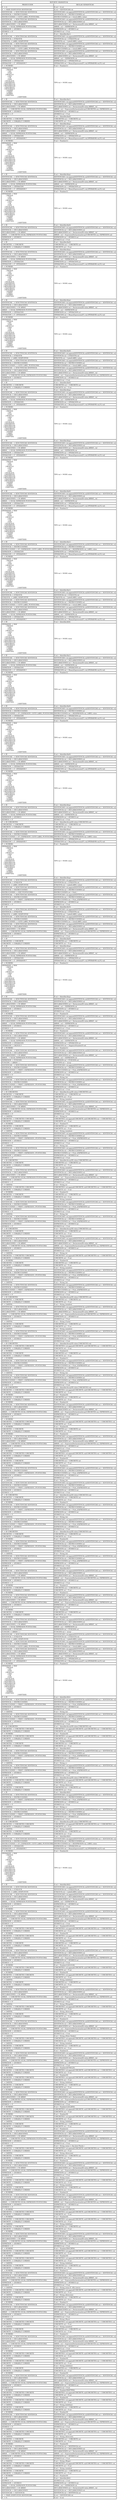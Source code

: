 digraph H { parent [ shape=plaintext label=< <table border='1' cellborder='1'>
<tr><td colspan="3">REPORTE GRAMATICAL</td></tr>
<tr><td port='port_one'>PRODUCCION</td><td port='port_two'>REGLAS SEMANTICAS</td></tr>
<tr><td align="left" port='port_one'>S  -&gt; A</td><td align="left" port='port_two'>S.val = A.val</td></tr>
<tr><td align="left" port='port_one'>A  -&gt; MAIN DOSPUNTOS SENTENCIAS</td><td align="left" port='port_two'>A.val = SENTENCIAS.val</td></tr>
<tr><td align="left" port='port_one'>SENTENCIAS  -&gt; SENCTENCIAS SENTENCIA</td><td align="left" port='port_two'>SENTENCIAS1.val.append(SENTENCIA.val)
SENTENCIAS.val = SENTENCIA1.val</td></tr>
<tr><td align="left" port='port_one'>SENTENCIA -&gt; INSTRUCCIONES</td><td align="left" port='port_two'>SENTENCIA.val = INSTRUCCIONES.val</td></tr>
<tr><td align="left" port='port_one'>INSTRUCCIONES -&gt; GOTO LABEL PUNTOCOMA</td><td align="left" port='port_two'>INSTRUCCIONES.val = Goto(LABEL.value)</td></tr>
<tr><td align="left" port='port_one'>SENTENCIAS  -&gt; SENCTENCIAS SENTENCIA</td><td align="left" port='port_two'>SENTENCIAS1.val.append(SENTENCIA.val)
SENTENCIAS.val = SENTENCIA1.val</td></tr>
<tr><td align="left" port='port_one'>SENTENCIA -&gt; DECLARACIONES</td><td align="left" port='port_two'>SENTENCIA.val = DECLARACIONES.val</td></tr>
<tr><td align="left" port='port_one'>DECLARACIONES -&gt; ID ARRAY</td><td align="left" port='port_two'>DECLARACIONES.val = Declaration(ID.value,ARRAY_.val</td></tr>
<tr><td align="left" port='port_one'>ARRAY_ -&gt; IGUAL EXPRESION PUNTOCOMA</td><td align="left" port='port_two'>ARRAY_.val = EXPRESION.val</td></tr>
<tr><td align="left" port='port_one'>EXPRESION -&gt; ATOMICO</td><td align="left" port='port_two'>EXPRESION.val = ATOMICO.val</td></tr>
<tr><td align="left" port='port_one'>ATOMICO -&gt; F</td><td align="left" port='port_two'>ATOMICO.val = F.val</td></tr>
<tr><td align="left" port='port_one'>F -&gt; ID</td><td align="left" port='port_two'>F.val = Identifier($a1)</td></tr>
<tr><td align="left" port='port_one'>SENTENCIAS  -&gt; SENCTENCIAS SENTENCIA</td><td align="left" port='port_two'>SENTENCIAS1.val.append(SENTENCIA.val)
SENTENCIAS.val = SENTENCIA1.val</td></tr>
<tr><td align="left" port='port_one'>SENTENCIA -&gt; ETIQUETA</td><td align="left" port='port_two'>SENTENCIA.val = ETIQUETA.val</td></tr>
<tr><td align="left" port='port_one'>ETIQUETA -&gt; LABEL DOSPUNTOS</td><td align="left" port='port_two'>ETIQUETA.val = Label(LABEL.value)</td></tr>
<tr><td align="left" port='port_one'>SENTENCIAS  -&gt; SENCTENCIAS SENTENCIA</td><td align="left" port='port_two'>SENTENCIAS1.val.append(SENTENCIA.val)
SENTENCIAS.val = SENTENCIA1.val</td></tr>
<tr><td align="left" port='port_one'>SENTENCIA -&gt; INSTRUCCIONES</td><td align="left" port='port_two'>SENTENCIA.val = INSTRUCCIONES.val</td></tr>
<tr><td align="left" port='port_one'>INSTRUCCIONES -&gt; GOTO LABEL PUNTOCOMA</td><td align="left" port='port_two'>INSTRUCCIONES.val = Goto(LABEL.value)</td></tr>
<tr><td align="left" port='port_one'>SENTENCIAS  -&gt; SENCTENCIAS SENTENCIA</td><td align="left" port='port_two'>SENTENCIAS1.val.append(SENTENCIA.val)
SENTENCIAS.val = SENTENCIA1.val</td></tr>
<tr><td align="left" port='port_one'>SENTENCIA -&gt; DECLARACIONES</td><td align="left" port='port_two'>SENTENCIA.val = DECLARACIONES.val</td></tr>
<tr><td align="left" port='port_one'>DECLARACIONES -&gt; ID ARRAY</td><td align="left" port='port_two'>DECLARACIONES.val = Declaration(ID.value,ARRAY_.val</td></tr>
<tr><td align="left" port='port_one'>ARRAY_ -&gt; IGUAL EXPRESION PUNTOCOMA</td><td align="left" port='port_two'>ARRAY_.val = EXPRESION.val</td></tr>
<tr><td align="left" port='port_one'>EXPRESION -&gt; OPERACION</td><td align="left" port='port_two'>EXPRESION.val = OPERACION.val</td></tr>
<tr><td align="left" port='port_one'>OPERACION -&gt; F  OPERADOR F</td><td align="left" port='port_two'>OPERACION.val = BinaryExpression(F1.val,OPERADOR.val,F2.val)</td></tr>
<tr><td align="left" port='port_one'>F -&gt; NUMERO</td><td align="left" port='port_two'>F.val = Number(1)</td></tr>
<tr><td align="left" port='port_one'>OPERADOR -&gt; MAS
                                                    <BR/>| MENOS
                                                    <BR/>| DIV
                                                    <BR/>| POR
                                                    <BR/>| MODULO
                                                    <BR/>| AND
                                                    <BR/>| OR
                                                    <BR/>| XOR
                                                    <BR/>| IGUALQUE
                                                    <BR/>| DIFERENTE
                                                    <BR/>| MAYORIGUAL
                                                    <BR/>| MENORIGUAL
                                                    <BR/>| MAYORQUE
                                                    <BR/>| MENORQUE
                                                    <BR/>| ANDBIT
                                                    <BR/>| ORBIT
                                                    <BR/>| XORBIT
                                                    <BR/>| SHIFTIZQ
                                                    <BR/>| SHIFTDER</td><td align="left" port='port_two'>TIPO.val = NODE.value</td></tr>
<tr><td align="left" port='port_one'>F -&gt; ID</td><td align="left" port='port_two'>F.val = Identifier($a1)</td></tr>
<tr><td align="left" port='port_one'>SENTENCIAS  -&gt; SENCTENCIAS SENTENCIA</td><td align="left" port='port_two'>SENTENCIAS1.val.append(SENTENCIA.val)
SENTENCIAS.val = SENTENCIA1.val</td></tr>
<tr><td align="left" port='port_one'>SENTENCIA -&gt; DECLARACIONES</td><td align="left" port='port_two'>SENTENCIA.val = DECLARACIONES.val</td></tr>
<tr><td align="left" port='port_one'>DECLARACIONES -&gt; ID ARRAY</td><td align="left" port='port_two'>DECLARACIONES.val = Declaration(ID.value,ARRAY_.val</td></tr>
<tr><td align="left" port='port_one'>ARRAY_ -&gt; CORCHETES IGUAL EXPRESION PUNTOCOMA</td><td align="left" port='port_two'>ARRAY_.val = ExpresionDeclarationArray(CORCHETES.val, EXPRESION.val)</td></tr>
<tr><td align="left" port='port_one'>EXPRESION -&gt; ATOMICO</td><td align="left" port='port_two'>EXPRESION.val = ATOMICO.val</td></tr>
<tr><td align="left" port='port_one'>ATOMICO -&gt; F</td><td align="left" port='port_two'>ATOMICO.val = F.val</td></tr>
<tr><td align="left" port='port_one'>F -&gt; ID</td><td align="left" port='port_two'>F.val = Identifier($a0)</td></tr>
<tr><td align="left" port='port_one'>CORCHETES -&gt; CORCHETE</td><td align="left" port='port_two'>CORCHETES.val = CORCHETE.val</td></tr>
<tr><td align="left" port='port_one'>CORCHETE -&gt; CORQIZQ F CORDER</td><td align="left" port='port_two'>CORCHETE.val = F.val</td></tr>
<tr><td align="left" port='port_one'>F -&gt; ID</td><td align="left" port='port_two'>F.val = Identifier($sp)</td></tr>
<tr><td align="left" port='port_one'>SENTENCIAS  -&gt; SENCTENCIAS SENTENCIA</td><td align="left" port='port_two'>SENTENCIAS1.val.append(SENTENCIA.val)
SENTENCIAS.val = SENTENCIA1.val</td></tr>
<tr><td align="left" port='port_one'>SENTENCIA -&gt; DECLARACIONES</td><td align="left" port='port_two'>SENTENCIA.val = DECLARACIONES.val</td></tr>
<tr><td align="left" port='port_one'>DECLARACIONES -&gt; ID ARRAY</td><td align="left" port='port_two'>DECLARACIONES.val = Declaration(ID.value,ARRAY_.val</td></tr>
<tr><td align="left" port='port_one'>ARRAY_ -&gt; IGUAL EXPRESION PUNTOCOMA</td><td align="left" port='port_two'>ARRAY_.val = EXPRESION.val</td></tr>
<tr><td align="left" port='port_one'>EXPRESION -&gt; OPERACION</td><td align="left" port='port_two'>EXPRESION.val = OPERACION.val</td></tr>
<tr><td align="left" port='port_one'>OPERACION -&gt; F  OPERADOR F</td><td align="left" port='port_two'>OPERACION.val = BinaryExpression(F1.val,OPERADOR.val,F2.val)</td></tr>
<tr><td align="left" port='port_one'>F -&gt; NUMERO</td><td align="left" port='port_two'>F.val = Number(1)</td></tr>
<tr><td align="left" port='port_one'>OPERADOR -&gt; MAS
                                                    <BR/>| MENOS
                                                    <BR/>| DIV
                                                    <BR/>| POR
                                                    <BR/>| MODULO
                                                    <BR/>| AND
                                                    <BR/>| OR
                                                    <BR/>| XOR
                                                    <BR/>| IGUALQUE
                                                    <BR/>| DIFERENTE
                                                    <BR/>| MAYORIGUAL
                                                    <BR/>| MENORIGUAL
                                                    <BR/>| MAYORQUE
                                                    <BR/>| MENORQUE
                                                    <BR/>| ANDBIT
                                                    <BR/>| ORBIT
                                                    <BR/>| XORBIT
                                                    <BR/>| SHIFTIZQ
                                                    <BR/>| SHIFTDER</td><td align="left" port='port_two'>TIPO.val = NODE.value</td></tr>
<tr><td align="left" port='port_one'>F -&gt; ID</td><td align="left" port='port_two'>F.val = Identifier($sp)</td></tr>
<tr><td align="left" port='port_one'>SENTENCIAS  -&gt; SENCTENCIAS SENTENCIA</td><td align="left" port='port_two'>SENTENCIAS1.val.append(SENTENCIA.val)
SENTENCIAS.val = SENTENCIA1.val</td></tr>
<tr><td align="left" port='port_one'>SENTENCIA -&gt; DECLARACIONES</td><td align="left" port='port_two'>SENTENCIA.val = DECLARACIONES.val</td></tr>
<tr><td align="left" port='port_one'>DECLARACIONES -&gt; ID ARRAY</td><td align="left" port='port_two'>DECLARACIONES.val = Declaration(ID.value,ARRAY_.val</td></tr>
<tr><td align="left" port='port_one'>ARRAY_ -&gt; IGUAL EXPRESION PUNTOCOMA</td><td align="left" port='port_two'>ARRAY_.val = EXPRESION.val</td></tr>
<tr><td align="left" port='port_one'>EXPRESION -&gt; OPERACION</td><td align="left" port='port_two'>EXPRESION.val = OPERACION.val</td></tr>
<tr><td align="left" port='port_one'>OPERACION -&gt; F  OPERADOR F</td><td align="left" port='port_two'>OPERACION.val = BinaryExpression(F1.val,OPERADOR.val,F2.val)</td></tr>
<tr><td align="left" port='port_one'>F -&gt; NUMERO</td><td align="left" port='port_two'>F.val = Number(1)</td></tr>
<tr><td align="left" port='port_one'>OPERADOR -&gt; MAS
                                                    <BR/>| MENOS
                                                    <BR/>| DIV
                                                    <BR/>| POR
                                                    <BR/>| MODULO
                                                    <BR/>| AND
                                                    <BR/>| OR
                                                    <BR/>| XOR
                                                    <BR/>| IGUALQUE
                                                    <BR/>| DIFERENTE
                                                    <BR/>| MAYORIGUAL
                                                    <BR/>| MENORIGUAL
                                                    <BR/>| MAYORQUE
                                                    <BR/>| MENORQUE
                                                    <BR/>| ANDBIT
                                                    <BR/>| ORBIT
                                                    <BR/>| XORBIT
                                                    <BR/>| SHIFTIZQ
                                                    <BR/>| SHIFTDER</td><td align="left" port='port_two'>TIPO.val = NODE.value</td></tr>
<tr><td align="left" port='port_one'>F -&gt; ID</td><td align="left" port='port_two'>F.val = Identifier($a0)</td></tr>
<tr><td align="left" port='port_one'>SENTENCIAS  -&gt; SENCTENCIAS SENTENCIA</td><td align="left" port='port_two'>SENTENCIAS1.val.append(SENTENCIA.val)
SENTENCIAS.val = SENTENCIA1.val</td></tr>
<tr><td align="left" port='port_one'>SENTENCIA -&gt; DECLARACIONES</td><td align="left" port='port_two'>SENTENCIA.val = DECLARACIONES.val</td></tr>
<tr><td align="left" port='port_one'>DECLARACIONES -&gt; ID ARRAY</td><td align="left" port='port_two'>DECLARACIONES.val = Declaration(ID.value,ARRAY_.val</td></tr>
<tr><td align="left" port='port_one'>ARRAY_ -&gt; CORCHETES IGUAL EXPRESION PUNTOCOMA</td><td align="left" port='port_two'>ARRAY_.val = ExpresionDeclarationArray(CORCHETES.val, EXPRESION.val)</td></tr>
<tr><td align="left" port='port_one'>EXPRESION -&gt; ATOMICO</td><td align="left" port='port_two'>EXPRESION.val = ATOMICO.val</td></tr>
<tr><td align="left" port='port_one'>ATOMICO -&gt; F</td><td align="left" port='port_two'>ATOMICO.val = F.val</td></tr>
<tr><td align="left" port='port_one'>F -&gt; ID</td><td align="left" port='port_two'>F.val = Identifier($a0)</td></tr>
<tr><td align="left" port='port_one'>CORCHETES -&gt; CORCHETE</td><td align="left" port='port_two'>CORCHETES.val = CORCHETE.val</td></tr>
<tr><td align="left" port='port_one'>CORCHETE -&gt; CORQIZQ F CORDER</td><td align="left" port='port_two'>CORCHETE.val = F.val</td></tr>
<tr><td align="left" port='port_one'>F -&gt; ID</td><td align="left" port='port_two'>F.val = Identifier($sp)</td></tr>
<tr><td align="left" port='port_one'>SENTENCIAS  -&gt; SENCTENCIAS SENTENCIA</td><td align="left" port='port_two'>SENTENCIAS1.val.append(SENTENCIA.val)
SENTENCIAS.val = SENTENCIA1.val</td></tr>
<tr><td align="left" port='port_one'>SENTENCIA -&gt; DECLARACIONES</td><td align="left" port='port_two'>SENTENCIA.val = DECLARACIONES.val</td></tr>
<tr><td align="left" port='port_one'>DECLARACIONES -&gt; ID ARRAY</td><td align="left" port='port_two'>DECLARACIONES.val = Declaration(ID.value,ARRAY_.val</td></tr>
<tr><td align="left" port='port_one'>ARRAY_ -&gt; IGUAL EXPRESION PUNTOCOMA</td><td align="left" port='port_two'>ARRAY_.val = EXPRESION.val</td></tr>
<tr><td align="left" port='port_one'>EXPRESION -&gt; OPERACION</td><td align="left" port='port_two'>EXPRESION.val = OPERACION.val</td></tr>
<tr><td align="left" port='port_one'>OPERACION -&gt; F  OPERADOR F</td><td align="left" port='port_two'>OPERACION.val = BinaryExpression(F1.val,OPERADOR.val,F2.val)</td></tr>
<tr><td align="left" port='port_one'>F -&gt; NUMERO</td><td align="left" port='port_two'>F.val = Number(1)</td></tr>
<tr><td align="left" port='port_one'>OPERADOR -&gt; MAS
                                                    <BR/>| MENOS
                                                    <BR/>| DIV
                                                    <BR/>| POR
                                                    <BR/>| MODULO
                                                    <BR/>| AND
                                                    <BR/>| OR
                                                    <BR/>| XOR
                                                    <BR/>| IGUALQUE
                                                    <BR/>| DIFERENTE
                                                    <BR/>| MAYORIGUAL
                                                    <BR/>| MENORIGUAL
                                                    <BR/>| MAYORQUE
                                                    <BR/>| MENORQUE
                                                    <BR/>| ANDBIT
                                                    <BR/>| ORBIT
                                                    <BR/>| XORBIT
                                                    <BR/>| SHIFTIZQ
                                                    <BR/>| SHIFTDER</td><td align="left" port='port_two'>TIPO.val = NODE.value</td></tr>
<tr><td align="left" port='port_one'>F -&gt; ID</td><td align="left" port='port_two'>F.val = Identifier($sp)</td></tr>
<tr><td align="left" port='port_one'>SENTENCIAS  -&gt; SENCTENCIAS SENTENCIA</td><td align="left" port='port_two'>SENTENCIAS1.val.append(SENTENCIA.val)
SENTENCIAS.val = SENTENCIA1.val</td></tr>
<tr><td align="left" port='port_one'>SENTENCIA -&gt; DECLARACIONES</td><td align="left" port='port_two'>SENTENCIA.val = DECLARACIONES.val</td></tr>
<tr><td align="left" port='port_one'>DECLARACIONES -&gt; ID ARRAY</td><td align="left" port='port_two'>DECLARACIONES.val = Declaration(ID.value,ARRAY_.val</td></tr>
<tr><td align="left" port='port_one'>ARRAY_ -&gt; IGUAL EXPRESION PUNTOCOMA</td><td align="left" port='port_two'>ARRAY_.val = EXPRESION.val</td></tr>
<tr><td align="left" port='port_one'>EXPRESION -&gt; OPERACION</td><td align="left" port='port_two'>EXPRESION.val = OPERACION.val</td></tr>
<tr><td align="left" port='port_one'>OPERACION -&gt; F  OPERADOR F</td><td align="left" port='port_two'>OPERACION.val = BinaryExpression(F1.val,OPERADOR.val,F2.val)</td></tr>
<tr><td align="left" port='port_one'>F -&gt; NUMERO</td><td align="left" port='port_two'>F.val = Number(1)</td></tr>
<tr><td align="left" port='port_one'>OPERADOR -&gt; MAS
                                                    <BR/>| MENOS
                                                    <BR/>| DIV
                                                    <BR/>| POR
                                                    <BR/>| MODULO
                                                    <BR/>| AND
                                                    <BR/>| OR
                                                    <BR/>| XOR
                                                    <BR/>| IGUALQUE
                                                    <BR/>| DIFERENTE
                                                    <BR/>| MAYORIGUAL
                                                    <BR/>| MENORIGUAL
                                                    <BR/>| MAYORQUE
                                                    <BR/>| MENORQUE
                                                    <BR/>| ANDBIT
                                                    <BR/>| ORBIT
                                                    <BR/>| XORBIT
                                                    <BR/>| SHIFTIZQ
                                                    <BR/>| SHIFTDER</td><td align="left" port='port_two'>TIPO.val = NODE.value</td></tr>
<tr><td align="left" port='port_one'>F -&gt; ID</td><td align="left" port='port_two'>F.val = Identifier($a0)</td></tr>
<tr><td align="left" port='port_one'>SENTENCIAS  -&gt; SENCTENCIAS SENTENCIA</td><td align="left" port='port_two'>SENTENCIAS1.val.append(SENTENCIA.val)
SENTENCIAS.val = SENTENCIA1.val</td></tr>
<tr><td align="left" port='port_one'>SENTENCIA -&gt; ETIQUETA</td><td align="left" port='port_two'>SENTENCIA.val = ETIQUETA.val</td></tr>
<tr><td align="left" port='port_one'>ETIQUETA -&gt; LABEL DOSPUNTOS</td><td align="left" port='port_two'>ETIQUETA.val = Label(LABEL.value)</td></tr>
<tr><td align="left" port='port_one'>SENTENCIAS  -&gt; SENCTENCIAS SENTENCIA</td><td align="left" port='port_two'>SENTENCIAS1.val.append(SENTENCIA.val)
SENTENCIAS.val = SENTENCIA1.val</td></tr>
<tr><td align="left" port='port_one'>SENTENCIA -&gt; INSTRUCCIONES</td><td align="left" port='port_two'>SENTENCIA.val = INSTRUCCIONES.val</td></tr>
<tr><td align="left" port='port_one'>INSTRUCCIONES -&gt; GOTO LABEL PUNTOCOMA</td><td align="left" port='port_two'>INSTRUCCIONES.val = Goto(LABEL.value)</td></tr>
<tr><td align="left" port='port_one'>SENTENCIAS  -&gt; SENCTENCIAS SENTENCIA</td><td align="left" port='port_two'>SENTENCIAS1.val.append(SENTENCIA.val)
SENTENCIAS.val = SENTENCIA1.val</td></tr>
<tr><td align="left" port='port_one'>SENTENCIA -&gt; DECLARACIONES</td><td align="left" port='port_two'>SENTENCIA.val = DECLARACIONES.val</td></tr>
<tr><td align="left" port='port_one'>DECLARACIONES -&gt; ID ARRAY</td><td align="left" port='port_two'>DECLARACIONES.val = Declaration(ID.value,ARRAY_.val</td></tr>
<tr><td align="left" port='port_one'>ARRAY_ -&gt; CORCHETES IGUAL EXPRESION PUNTOCOMA</td><td align="left" port='port_two'>ARRAY_.val = ExpresionDeclarationArray(CORCHETES.val, EXPRESION.val)</td></tr>
<tr><td align="left" port='port_one'>EXPRESION -&gt; ATOMICO</td><td align="left" port='port_two'>EXPRESION.val = ATOMICO.val</td></tr>
<tr><td align="left" port='port_one'>ATOMICO -&gt; F</td><td align="left" port='port_two'>ATOMICO.val = F.val</td></tr>
<tr><td align="left" port='port_one'>F -&gt; ID</td><td align="left" port='port_two'>F.val = Identifier($a0)</td></tr>
<tr><td align="left" port='port_one'>CORCHETES -&gt; CORCHETE</td><td align="left" port='port_two'>CORCHETES.val = CORCHETE.val</td></tr>
<tr><td align="left" port='port_one'>CORCHETE -&gt; CORQIZQ F CORDER</td><td align="left" port='port_two'>CORCHETE.val = F.val</td></tr>
<tr><td align="left" port='port_one'>F -&gt; ID</td><td align="left" port='port_two'>F.val = Identifier($sp)</td></tr>
<tr><td align="left" port='port_one'>SENTENCIAS  -&gt; SENCTENCIAS SENTENCIA</td><td align="left" port='port_two'>SENTENCIAS1.val.append(SENTENCIA.val)
SENTENCIAS.val = SENTENCIA1.val</td></tr>
<tr><td align="left" port='port_one'>SENTENCIA -&gt; DECLARACIONES</td><td align="left" port='port_two'>SENTENCIA.val = DECLARACIONES.val</td></tr>
<tr><td align="left" port='port_one'>DECLARACIONES -&gt; ID ARRAY</td><td align="left" port='port_two'>DECLARACIONES.val = Declaration(ID.value,ARRAY_.val</td></tr>
<tr><td align="left" port='port_one'>ARRAY_ -&gt; IGUAL EXPRESION PUNTOCOMA</td><td align="left" port='port_two'>ARRAY_.val = EXPRESION.val</td></tr>
<tr><td align="left" port='port_one'>EXPRESION -&gt; OPERACION</td><td align="left" port='port_two'>EXPRESION.val = OPERACION.val</td></tr>
<tr><td align="left" port='port_one'>OPERACION -&gt; F  OPERADOR F</td><td align="left" port='port_two'>OPERACION.val = BinaryExpression(F1.val,OPERADOR.val,F2.val)</td></tr>
<tr><td align="left" port='port_one'>F -&gt; NUMERO</td><td align="left" port='port_two'>F.val = Number(1)</td></tr>
<tr><td align="left" port='port_one'>OPERADOR -&gt; MAS
                                                    <BR/>| MENOS
                                                    <BR/>| DIV
                                                    <BR/>| POR
                                                    <BR/>| MODULO
                                                    <BR/>| AND
                                                    <BR/>| OR
                                                    <BR/>| XOR
                                                    <BR/>| IGUALQUE
                                                    <BR/>| DIFERENTE
                                                    <BR/>| MAYORIGUAL
                                                    <BR/>| MENORIGUAL
                                                    <BR/>| MAYORQUE
                                                    <BR/>| MENORQUE
                                                    <BR/>| ANDBIT
                                                    <BR/>| ORBIT
                                                    <BR/>| XORBIT
                                                    <BR/>| SHIFTIZQ
                                                    <BR/>| SHIFTDER</td><td align="left" port='port_two'>TIPO.val = NODE.value</td></tr>
<tr><td align="left" port='port_one'>F -&gt; ID</td><td align="left" port='port_two'>F.val = Identifier($sp)</td></tr>
<tr><td align="left" port='port_one'>SENTENCIAS  -&gt; SENCTENCIAS SENTENCIA</td><td align="left" port='port_two'>SENTENCIAS1.val.append(SENTENCIA.val)
SENTENCIAS.val = SENTENCIA1.val</td></tr>
<tr><td align="left" port='port_one'>SENTENCIA -&gt; DECLARACIONES</td><td align="left" port='port_two'>SENTENCIA.val = DECLARACIONES.val</td></tr>
<tr><td align="left" port='port_one'>DECLARACIONES -&gt; ID ARRAY</td><td align="left" port='port_two'>DECLARACIONES.val = Declaration(ID.value,ARRAY_.val</td></tr>
<tr><td align="left" port='port_one'>ARRAY_ -&gt; IGUAL EXPRESION PUNTOCOMA</td><td align="left" port='port_two'>ARRAY_.val = EXPRESION.val</td></tr>
<tr><td align="left" port='port_one'>EXPRESION -&gt; OPERACION</td><td align="left" port='port_two'>EXPRESION.val = OPERACION.val</td></tr>
<tr><td align="left" port='port_one'>OPERACION -&gt; F  OPERADOR F</td><td align="left" port='port_two'>OPERACION.val = BinaryExpression(F1.val,OPERADOR.val,F2.val)</td></tr>
<tr><td align="left" port='port_one'>F -&gt; NUMERO</td><td align="left" port='port_two'>F.val = Number(1)</td></tr>
<tr><td align="left" port='port_one'>OPERADOR -&gt; MAS
                                                    <BR/>| MENOS
                                                    <BR/>| DIV
                                                    <BR/>| POR
                                                    <BR/>| MODULO
                                                    <BR/>| AND
                                                    <BR/>| OR
                                                    <BR/>| XOR
                                                    <BR/>| IGUALQUE
                                                    <BR/>| DIFERENTE
                                                    <BR/>| MAYORIGUAL
                                                    <BR/>| MENORIGUAL
                                                    <BR/>| MAYORQUE
                                                    <BR/>| MENORQUE
                                                    <BR/>| ANDBIT
                                                    <BR/>| ORBIT
                                                    <BR/>| XORBIT
                                                    <BR/>| SHIFTIZQ
                                                    <BR/>| SHIFTDER</td><td align="left" port='port_two'>TIPO.val = NODE.value</td></tr>
<tr><td align="left" port='port_one'>F -&gt; ID</td><td align="left" port='port_two'>F.val = Identifier($a0)</td></tr>
<tr><td align="left" port='port_one'>SENTENCIAS  -&gt; SENCTENCIAS SENTENCIA</td><td align="left" port='port_two'>SENTENCIAS1.val.append(SENTENCIA.val)
SENTENCIAS.val = SENTENCIA1.val</td></tr>
<tr><td align="left" port='port_one'>SENTENCIA -&gt; DECLARACIONES</td><td align="left" port='port_two'>SENTENCIA.val = DECLARACIONES.val</td></tr>
<tr><td align="left" port='port_one'>DECLARACIONES -&gt; ID ARRAY</td><td align="left" port='port_two'>DECLARACIONES.val = Declaration(ID.value,ARRAY_.val</td></tr>
<tr><td align="left" port='port_one'>ARRAY_ -&gt; IGUAL EXPRESION PUNTOCOMA</td><td align="left" port='port_two'>ARRAY_.val = EXPRESION.val</td></tr>
<tr><td align="left" port='port_one'>EXPRESION -&gt; OPERACION</td><td align="left" port='port_two'>EXPRESION.val = OPERACION.val</td></tr>
<tr><td align="left" port='port_one'>OPERACION -&gt; F  OPERADOR F</td><td align="left" port='port_two'>OPERACION.val = BinaryExpression(F1.val,OPERADOR.val,F2.val)</td></tr>
<tr><td align="left" port='port_one'>F -&gt; NUMERO</td><td align="left" port='port_two'>F.val = Number(1)</td></tr>
<tr><td align="left" port='port_one'>OPERADOR -&gt; MAS
                                                    <BR/>| MENOS
                                                    <BR/>| DIV
                                                    <BR/>| POR
                                                    <BR/>| MODULO
                                                    <BR/>| AND
                                                    <BR/>| OR
                                                    <BR/>| XOR
                                                    <BR/>| IGUALQUE
                                                    <BR/>| DIFERENTE
                                                    <BR/>| MAYORIGUAL
                                                    <BR/>| MENORIGUAL
                                                    <BR/>| MAYORQUE
                                                    <BR/>| MENORQUE
                                                    <BR/>| ANDBIT
                                                    <BR/>| ORBIT
                                                    <BR/>| XORBIT
                                                    <BR/>| SHIFTIZQ
                                                    <BR/>| SHIFTDER</td><td align="left" port='port_two'>TIPO.val = NODE.value</td></tr>
<tr><td align="left" port='port_one'>F -&gt; ID</td><td align="left" port='port_two'>F.val = Identifier($a1)</td></tr>
<tr><td align="left" port='port_one'>SENTENCIAS  -&gt; SENCTENCIAS SENTENCIA</td><td align="left" port='port_two'>SENTENCIAS1.val.append(SENTENCIA.val)
SENTENCIAS.val = SENTENCIA1.val</td></tr>
<tr><td align="left" port='port_one'>SENTENCIA -&gt; INSTRUCCIONES</td><td align="left" port='port_two'>SENTENCIA.val = INSTRUCCIONES.val</td></tr>
<tr><td align="left" port='port_one'>INSTRUCCIONES -&gt; IF ( EXPRESION ) GOTO LABEL PUNTOCOMA</td><td align="left" port='port_two'>INSTRUCCIONES.val = If(EXPRESION.val, LABEL.value</td></tr>
<tr><td align="left" port='port_one'>EXPRESION -&gt; OPERACION</td><td align="left" port='port_two'>EXPRESION.val = OPERACION.val</td></tr>
<tr><td align="left" port='port_one'>OPERACION -&gt; F  OPERADOR F</td><td align="left" port='port_two'>OPERACION.val = BinaryExpression(F1.val,OPERADOR.val,F2.val)</td></tr>
<tr><td align="left" port='port_one'>F -&gt; NUMERO</td><td align="left" port='port_two'>F.val = Number(0)</td></tr>
<tr><td align="left" port='port_one'>OPERADOR -&gt; MAS
                                                    <BR/>| MENOS
                                                    <BR/>| DIV
                                                    <BR/>| POR
                                                    <BR/>| MODULO
                                                    <BR/>| AND
                                                    <BR/>| OR
                                                    <BR/>| XOR
                                                    <BR/>| IGUALQUE
                                                    <BR/>| DIFERENTE
                                                    <BR/>| MAYORIGUAL
                                                    <BR/>| MENORIGUAL
                                                    <BR/>| MAYORQUE
                                                    <BR/>| MENORQUE
                                                    <BR/>| ANDBIT
                                                    <BR/>| ORBIT
                                                    <BR/>| XORBIT
                                                    <BR/>| SHIFTIZQ
                                                    <BR/>| SHIFTDER</td><td align="left" port='port_two'>TIPO.val = NODE.value</td></tr>
<tr><td align="left" port='port_one'>F -&gt; ID</td><td align="left" port='port_two'>F.val = Identifier($a1)</td></tr>
<tr><td align="left" port='port_one'>SENTENCIAS  -&gt; SENCTENCIAS SENTENCIA</td><td align="left" port='port_two'>SENTENCIAS1.val.append(SENTENCIA.val)
SENTENCIAS.val = SENTENCIA1.val</td></tr>
<tr><td align="left" port='port_one'>SENTENCIA -&gt; ETIQUETA</td><td align="left" port='port_two'>SENTENCIA.val = ETIQUETA.val</td></tr>
<tr><td align="left" port='port_one'>ETIQUETA -&gt; LABEL DOSPUNTOS</td><td align="left" port='port_two'>ETIQUETA.val = Label(LABEL.value)</td></tr>
<tr><td align="left" port='port_one'>SENTENCIAS  -&gt; SENCTENCIAS SENTENCIA</td><td align="left" port='port_two'>SENTENCIAS1.val.append(SENTENCIA.val)
SENTENCIAS.val = SENTENCIA1.val</td></tr>
<tr><td align="left" port='port_one'>SENTENCIA -&gt; INSTRUCCIONES</td><td align="left" port='port_two'>SENTENCIA.val = INSTRUCCIONES.val</td></tr>
<tr><td align="left" port='port_one'>INSTRUCCIONES -&gt; GOTO LABEL PUNTOCOMA</td><td align="left" port='port_two'>INSTRUCCIONES.val = Goto(LABEL.value)</td></tr>
<tr><td align="left" port='port_one'>SENTENCIAS  -&gt; SENCTENCIAS SENTENCIA</td><td align="left" port='port_two'>SENTENCIAS1.val.append(SENTENCIA.val)
SENTENCIAS.val = SENTENCIA1.val</td></tr>
<tr><td align="left" port='port_one'>SENTENCIA -&gt; DECLARACIONES</td><td align="left" port='port_two'>SENTENCIA.val = DECLARACIONES.val</td></tr>
<tr><td align="left" port='port_one'>DECLARACIONES -&gt; ID ARRAY</td><td align="left" port='port_two'>DECLARACIONES.val = Declaration(ID.value,ARRAY_.val</td></tr>
<tr><td align="left" port='port_one'>ARRAY_ -&gt; IGUAL EXPRESION PUNTOCOMA</td><td align="left" port='port_two'>ARRAY_.val = EXPRESION.val</td></tr>
<tr><td align="left" port='port_one'>EXPRESION -&gt; OPERACION</td><td align="left" port='port_two'>EXPRESION.val = OPERACION.val</td></tr>
<tr><td align="left" port='port_one'>OPERACION -&gt; F  OPERADOR F</td><td align="left" port='port_two'>OPERACION.val = BinaryExpression(F1.val,OPERADOR.val,F2.val)</td></tr>
<tr><td align="left" port='port_one'>F -&gt; ID</td><td align="left" port='port_two'>F.val = Identifier($t4)</td></tr>
<tr><td align="left" port='port_one'>OPERADOR -&gt; MAS
                                                    <BR/>| MENOS
                                                    <BR/>| DIV
                                                    <BR/>| POR
                                                    <BR/>| MODULO
                                                    <BR/>| AND
                                                    <BR/>| OR
                                                    <BR/>| XOR
                                                    <BR/>| IGUALQUE
                                                    <BR/>| DIFERENTE
                                                    <BR/>| MAYORIGUAL
                                                    <BR/>| MENORIGUAL
                                                    <BR/>| MAYORQUE
                                                    <BR/>| MENORQUE
                                                    <BR/>| ANDBIT
                                                    <BR/>| ORBIT
                                                    <BR/>| XORBIT
                                                    <BR/>| SHIFTIZQ
                                                    <BR/>| SHIFTDER</td><td align="left" port='port_two'>TIPO.val = NODE.value</td></tr>
<tr><td align="left" port='port_one'>F -&gt; ID</td><td align="left" port='port_two'>F.val = Identifier($a1)</td></tr>
<tr><td align="left" port='port_one'>SENTENCIAS  -&gt; SENCTENCIAS SENTENCIA</td><td align="left" port='port_two'>SENTENCIAS1.val.append(SENTENCIA.val)
SENTENCIAS.val = SENTENCIA1.val</td></tr>
<tr><td align="left" port='port_one'>SENTENCIA -&gt; DECLARACIONES</td><td align="left" port='port_two'>SENTENCIA.val = DECLARACIONES.val</td></tr>
<tr><td align="left" port='port_one'>DECLARACIONES -&gt; ID ARRAY</td><td align="left" port='port_two'>DECLARACIONES.val = Declaration(ID.value,ARRAY_.val</td></tr>
<tr><td align="left" port='port_one'>ARRAY_ -&gt; IGUAL EXPRESION PUNTOCOMA</td><td align="left" port='port_two'>ARRAY_.val = EXPRESION.val</td></tr>
<tr><td align="left" port='port_one'>EXPRESION -&gt; OPERACION</td><td align="left" port='port_two'>EXPRESION.val = OPERACION.val</td></tr>
<tr><td align="left" port='port_one'>OPERACION -&gt; F  OPERADOR F</td><td align="left" port='port_two'>OPERACION.val = BinaryExpression(F1.val,OPERADOR.val,F2.val)</td></tr>
<tr><td align="left" port='port_one'>F -&gt; NUMERO</td><td align="left" port='port_two'>F.val = Number(1)</td></tr>
<tr><td align="left" port='port_one'>OPERADOR -&gt; MAS
                                                    <BR/>| MENOS
                                                    <BR/>| DIV
                                                    <BR/>| POR
                                                    <BR/>| MODULO
                                                    <BR/>| AND
                                                    <BR/>| OR
                                                    <BR/>| XOR
                                                    <BR/>| IGUALQUE
                                                    <BR/>| DIFERENTE
                                                    <BR/>| MAYORIGUAL
                                                    <BR/>| MENORIGUAL
                                                    <BR/>| MAYORQUE
                                                    <BR/>| MENORQUE
                                                    <BR/>| ANDBIT
                                                    <BR/>| ORBIT
                                                    <BR/>| XORBIT
                                                    <BR/>| SHIFTIZQ
                                                    <BR/>| SHIFTDER</td><td align="left" port='port_two'>TIPO.val = NODE.value</td></tr>
<tr><td align="left" port='port_one'>F -&gt; ID</td><td align="left" port='port_two'>F.val = Identifier($a0)</td></tr>
<tr><td align="left" port='port_one'>SENTENCIAS  -&gt; SENCTENCIAS SENTENCIA</td><td align="left" port='port_two'>SENTENCIAS1.val.append(SENTENCIA.val)
SENTENCIAS.val = SENTENCIA1.val</td></tr>
<tr><td align="left" port='port_one'>SENTENCIA -&gt; INSTRUCCIONES</td><td align="left" port='port_two'>SENTENCIA.val = INSTRUCCIONES.val</td></tr>
<tr><td align="left" port='port_one'>INSTRUCCIONES -&gt; IF ( EXPRESION ) GOTO LABEL PUNTOCOMA</td><td align="left" port='port_two'>INSTRUCCIONES.val = If(EXPRESION.val, LABEL.value</td></tr>
<tr><td align="left" port='port_one'>EXPRESION -&gt; OPERACION</td><td align="left" port='port_two'>EXPRESION.val = OPERACION.val</td></tr>
<tr><td align="left" port='port_one'>OPERACION -&gt; F  OPERADOR F</td><td align="left" port='port_two'>OPERACION.val = BinaryExpression(F1.val,OPERADOR.val,F2.val)</td></tr>
<tr><td align="left" port='port_one'>F -&gt; NUMERO</td><td align="left" port='port_two'>F.val = Number(0)</td></tr>
<tr><td align="left" port='port_one'>OPERADOR -&gt; MAS
                                                    <BR/>| MENOS
                                                    <BR/>| DIV
                                                    <BR/>| POR
                                                    <BR/>| MODULO
                                                    <BR/>| AND
                                                    <BR/>| OR
                                                    <BR/>| XOR
                                                    <BR/>| IGUALQUE
                                                    <BR/>| DIFERENTE
                                                    <BR/>| MAYORIGUAL
                                                    <BR/>| MENORIGUAL
                                                    <BR/>| MAYORQUE
                                                    <BR/>| MENORQUE
                                                    <BR/>| ANDBIT
                                                    <BR/>| ORBIT
                                                    <BR/>| XORBIT
                                                    <BR/>| SHIFTIZQ
                                                    <BR/>| SHIFTDER</td><td align="left" port='port_two'>TIPO.val = NODE.value</td></tr>
<tr><td align="left" port='port_one'>F -&gt; ID</td><td align="left" port='port_two'>F.val = Identifier($a0)</td></tr>
<tr><td align="left" port='port_one'>SENTENCIAS  -&gt; SENCTENCIAS SENTENCIA</td><td align="left" port='port_two'>SENTENCIAS1.val.append(SENTENCIA.val)
SENTENCIAS.val = SENTENCIA1.val</td></tr>
<tr><td align="left" port='port_one'>SENTENCIA -&gt; DECLARACIONES</td><td align="left" port='port_two'>SENTENCIA.val = DECLARACIONES.val</td></tr>
<tr><td align="left" port='port_one'>DECLARACIONES -&gt; ID ARRAY</td><td align="left" port='port_two'>DECLARACIONES.val = Declaration(ID.value,ARRAY_.val</td></tr>
<tr><td align="left" port='port_one'>ARRAY_ -&gt; IGUAL EXPRESION PUNTOCOMA</td><td align="left" port='port_two'>ARRAY_.val = EXPRESION.val</td></tr>
<tr><td align="left" port='port_one'>EXPRESION -&gt; OPERACION</td><td align="left" port='port_two'>EXPRESION.val = OPERACION.val</td></tr>
<tr><td align="left" port='port_one'>OPERACION -&gt; F  OPERADOR F</td><td align="left" port='port_two'>OPERACION.val = BinaryExpression(F1.val,OPERADOR.val,F2.val)</td></tr>
<tr><td align="left" port='port_one'>F -&gt; NUMERO</td><td align="left" port='port_two'>F.val = Number(1)</td></tr>
<tr><td align="left" port='port_one'>OPERADOR -&gt; MAS
                                                    <BR/>| MENOS
                                                    <BR/>| DIV
                                                    <BR/>| POR
                                                    <BR/>| MODULO
                                                    <BR/>| AND
                                                    <BR/>| OR
                                                    <BR/>| XOR
                                                    <BR/>| IGUALQUE
                                                    <BR/>| DIFERENTE
                                                    <BR/>| MAYORIGUAL
                                                    <BR/>| MENORIGUAL
                                                    <BR/>| MAYORQUE
                                                    <BR/>| MENORQUE
                                                    <BR/>| ANDBIT
                                                    <BR/>| ORBIT
                                                    <BR/>| XORBIT
                                                    <BR/>| SHIFTIZQ
                                                    <BR/>| SHIFTDER</td><td align="left" port='port_two'>TIPO.val = NODE.value</td></tr>
<tr><td align="left" port='port_one'>F -&gt; ID</td><td align="left" port='port_two'>F.val = Identifier($sp)</td></tr>
<tr><td align="left" port='port_one'>SENTENCIAS  -&gt; SENCTENCIAS SENTENCIA</td><td align="left" port='port_two'>SENTENCIAS1.val.append(SENTENCIA.val)
SENTENCIAS.val = SENTENCIA1.val</td></tr>
<tr><td align="left" port='port_one'>SENTENCIA -&gt; DECLARACIONES</td><td align="left" port='port_two'>SENTENCIA.val = DECLARACIONES.val</td></tr>
<tr><td align="left" port='port_one'>DECLARACIONES -&gt; ID ARRAY</td><td align="left" port='port_two'>DECLARACIONES.val = Declaration(ID.value,ARRAY_.val</td></tr>
<tr><td align="left" port='port_one'>ARRAY_ -&gt; IGUAL EXPRESION PUNTOCOMA</td><td align="left" port='port_two'>ARRAY_.val = EXPRESION.val</td></tr>
<tr><td align="left" port='port_one'>EXPRESION -&gt; ATOMICO</td><td align="left" port='port_two'>EXPRESION.val = ATOMICO.val</td></tr>
<tr><td align="left" port='port_one'>ATOMICO -&gt; F</td><td align="left" port='port_two'>ATOMICO.val = F.val</td></tr>
<tr><td align="left" port='port_one'>F -&gt; ID CORCHETES</td><td align="left" port='port_two'>F.val = IdentifierArray(ID.value,CORCHETES.val)</td></tr>
<tr><td align="left" port='port_one'>CORCHETES -&gt; CORCHETE</td><td align="left" port='port_two'>CORCHETES.val = CORCHETE.val</td></tr>
<tr><td align="left" port='port_one'>CORCHETE -&gt; CORQIZQ F CORDER</td><td align="left" port='port_two'>CORCHETE.val = F.val</td></tr>
<tr><td align="left" port='port_one'>F -&gt; ID</td><td align="left" port='port_two'>F.val = Identifier($sp)</td></tr>
<tr><td align="left" port='port_one'>SENTENCIAS  -&gt; SENCTENCIAS SENTENCIA</td><td align="left" port='port_two'>SENTENCIAS1.val.append(SENTENCIA.val)
SENTENCIAS.val = SENTENCIA1.val</td></tr>
<tr><td align="left" port='port_one'>SENTENCIA -&gt; INSTRUCCIONES</td><td align="left" port='port_two'>SENTENCIA.val = INSTRUCCIONES.val</td></tr>
<tr><td align="left" port='port_one'>INSTRUCCIONES -&gt; IF ( EXPRESION ) GOTO LABEL PUNTOCOMA</td><td align="left" port='port_two'>INSTRUCCIONES.val = If(EXPRESION.val, LABEL.value</td></tr>
<tr><td align="left" port='port_one'>EXPRESION -&gt; OPERACION</td><td align="left" port='port_two'>EXPRESION.val = OPERACION.val</td></tr>
<tr><td align="left" port='port_one'>OPERACION -&gt; F  OPERADOR F</td><td align="left" port='port_two'>OPERACION.val = BinaryExpression(F1.val,OPERADOR.val,F2.val)</td></tr>
<tr><td align="left" port='port_one'>F -&gt; NUMERO</td><td align="left" port='port_two'>F.val = Number(0)</td></tr>
<tr><td align="left" port='port_one'>OPERADOR -&gt; MAS
                                                    <BR/>| MENOS
                                                    <BR/>| DIV
                                                    <BR/>| POR
                                                    <BR/>| MODULO
                                                    <BR/>| AND
                                                    <BR/>| OR
                                                    <BR/>| XOR
                                                    <BR/>| IGUALQUE
                                                    <BR/>| DIFERENTE
                                                    <BR/>| MAYORIGUAL
                                                    <BR/>| MENORIGUAL
                                                    <BR/>| MAYORQUE
                                                    <BR/>| MENORQUE
                                                    <BR/>| ANDBIT
                                                    <BR/>| ORBIT
                                                    <BR/>| XORBIT
                                                    <BR/>| SHIFTIZQ
                                                    <BR/>| SHIFTDER</td><td align="left" port='port_two'>TIPO.val = NODE.value</td></tr>
<tr><td align="left" port='port_one'>F -&gt; ID</td><td align="left" port='port_two'>F.val = Identifier($sp)</td></tr>
<tr><td align="left" port='port_one'>SENTENCIAS  -&gt; SENCTENCIAS SENTENCIA</td><td align="left" port='port_two'>SENTENCIAS1.val.append(SENTENCIA.val)
SENTENCIAS.val = SENTENCIA1.val</td></tr>
<tr><td align="left" port='port_one'>SENTENCIA -&gt; ETIQUETA</td><td align="left" port='port_two'>SENTENCIA.val = ETIQUETA.val</td></tr>
<tr><td align="left" port='port_one'>ETIQUETA -&gt; LABEL DOSPUNTOS</td><td align="left" port='port_two'>ETIQUETA.val = Label(LABEL.value)</td></tr>
<tr><td align="left" port='port_one'>SENTENCIAS  -&gt; SENCTENCIAS SENTENCIA</td><td align="left" port='port_two'>SENTENCIAS1.val.append(SENTENCIA.val)
SENTENCIAS.val = SENTENCIA1.val</td></tr>
<tr><td align="left" port='port_one'>SENTENCIA -&gt; INSTRUCCIONES</td><td align="left" port='port_two'>SENTENCIA.val = INSTRUCCIONES.val</td></tr>
<tr><td align="left" port='port_one'>INSTRUCCIONES -&gt; EXIT PUNTOCOMA</td><td align="left" port='port_two'>INSTRUCCIONES.val = Exit( )</td></tr>
<tr><td align="left" port='port_one'>SENTENCIAS  -&gt; SENCTENCIAS SENTENCIA</td><td align="left" port='port_two'>SENTENCIAS1.val.append(SENTENCIA.val)
SENTENCIAS.val = SENTENCIA1.val</td></tr>
<tr><td align="left" port='port_one'>SENTENCIA -&gt; INSTRUCCIONES</td><td align="left" port='port_two'>SENTENCIA.val = INSTRUCCIONES.val</td></tr>
<tr><td align="left" port='port_one'>INSTRUCCIONES -&gt; PRINT ( EXPRESION ) PUNTOCOMA</td><td align="left" port='port_two'>INSTRUCCIONES.val = Print_(EXPRESION.val</td></tr>
<tr><td align="left" port='port_one'>EXPRESION -&gt; ATOMICO</td><td align="left" port='port_two'>EXPRESION.val = ATOMICO.val</td></tr>
<tr><td align="left" port='port_one'>ATOMICO -&gt; F</td><td align="left" port='port_two'>ATOMICO.val = F.val</td></tr>
<tr><td align="left" port='port_one'>F -&gt; ID</td><td align="left" port='port_two'>F.val = Identifier($v0)</td></tr>
<tr><td align="left" port='port_one'>SENTENCIAS  -&gt; SENCTENCIAS SENTENCIA</td><td align="left" port='port_two'>SENTENCIAS1.val.append(SENTENCIA.val)
SENTENCIAS.val = SENTENCIA1.val</td></tr>
<tr><td align="left" port='port_one'>SENTENCIA -&gt; ETIQUETA</td><td align="left" port='port_two'>SENTENCIA.val = ETIQUETA.val</td></tr>
<tr><td align="left" port='port_one'>ETIQUETA -&gt; LABEL DOSPUNTOS</td><td align="left" port='port_two'>ETIQUETA.val = Label(LABEL.value)</td></tr>
<tr><td align="left" port='port_one'>SENTENCIAS  -&gt; SENCTENCIAS SENTENCIA</td><td align="left" port='port_two'>SENTENCIAS1.val.append(SENTENCIA.val)
SENTENCIAS.val = SENTENCIA1.val</td></tr>
<tr><td align="left" port='port_one'>SENTENCIA -&gt; INSTRUCCIONES</td><td align="left" port='port_two'>SENTENCIA.val = INSTRUCCIONES.val</td></tr>
<tr><td align="left" port='port_one'>INSTRUCCIONES -&gt; GOTO LABEL PUNTOCOMA</td><td align="left" port='port_two'>INSTRUCCIONES.val = Goto(LABEL.value)</td></tr>
<tr><td align="left" port='port_one'>SENTENCIAS  -&gt; SENCTENCIAS SENTENCIA</td><td align="left" port='port_two'>SENTENCIAS1.val.append(SENTENCIA.val)
SENTENCIAS.val = SENTENCIA1.val</td></tr>
<tr><td align="left" port='port_one'>SENTENCIA -&gt; DECLARACIONES</td><td align="left" port='port_two'>SENTENCIA.val = DECLARACIONES.val</td></tr>
<tr><td align="left" port='port_one'>DECLARACIONES -&gt; ID ARRAY</td><td align="left" port='port_two'>DECLARACIONES.val = Declaration(ID.value,ARRAY_.val</td></tr>
<tr><td align="left" port='port_one'>ARRAY_ -&gt; CORCHETES IGUAL EXPRESION PUNTOCOMA</td><td align="left" port='port_two'>ARRAY_.val = ExpresionDeclarationArray(CORCHETES.val, EXPRESION.val)</td></tr>
<tr><td align="left" port='port_one'>EXPRESION -&gt; ATOMICO</td><td align="left" port='port_two'>EXPRESION.val = ATOMICO.val</td></tr>
<tr><td align="left" port='port_one'>ATOMICO -&gt; F</td><td align="left" port='port_two'>ATOMICO.val = F.val</td></tr>
<tr><td align="left" port='port_one'>F -&gt; ID</td><td align="left" port='port_two'>F.val = Identifier($a0)</td></tr>
<tr><td align="left" port='port_one'>CORCHETES -&gt; CORCHETE</td><td align="left" port='port_two'>CORCHETES.val = CORCHETE.val</td></tr>
<tr><td align="left" port='port_one'>CORCHETE -&gt; CORQIZQ F CORDER</td><td align="left" port='port_two'>CORCHETE.val = F.val</td></tr>
<tr><td align="left" port='port_one'>F -&gt; ID</td><td align="left" port='port_two'>F.val = Identifier($sp)</td></tr>
<tr><td align="left" port='port_one'>SENTENCIAS  -&gt; SENCTENCIAS SENTENCIA</td><td align="left" port='port_two'>SENTENCIAS1.val.append(SENTENCIA.val)
SENTENCIAS.val = SENTENCIA1.val</td></tr>
<tr><td align="left" port='port_one'>SENTENCIA -&gt; DECLARACIONES</td><td align="left" port='port_two'>SENTENCIA.val = DECLARACIONES.val</td></tr>
<tr><td align="left" port='port_one'>DECLARACIONES -&gt; ID ARRAY</td><td align="left" port='port_two'>DECLARACIONES.val = Declaration(ID.value,ARRAY_.val</td></tr>
<tr><td align="left" port='port_one'>ARRAY_ -&gt; IGUAL EXPRESION PUNTOCOMA</td><td align="left" port='port_two'>ARRAY_.val = EXPRESION.val</td></tr>
<tr><td align="left" port='port_one'>EXPRESION -&gt; OPERACION</td><td align="left" port='port_two'>EXPRESION.val = OPERACION.val</td></tr>
<tr><td align="left" port='port_one'>OPERACION -&gt; F  OPERADOR F</td><td align="left" port='port_two'>OPERACION.val = BinaryExpression(F1.val,OPERADOR.val,F2.val)</td></tr>
<tr><td align="left" port='port_one'>F -&gt; NUMERO</td><td align="left" port='port_two'>F.val = Number(1)</td></tr>
<tr><td align="left" port='port_one'>OPERADOR -&gt; MAS
                                                    <BR/>| MENOS
                                                    <BR/>| DIV
                                                    <BR/>| POR
                                                    <BR/>| MODULO
                                                    <BR/>| AND
                                                    <BR/>| OR
                                                    <BR/>| XOR
                                                    <BR/>| IGUALQUE
                                                    <BR/>| DIFERENTE
                                                    <BR/>| MAYORIGUAL
                                                    <BR/>| MENORIGUAL
                                                    <BR/>| MAYORQUE
                                                    <BR/>| MENORQUE
                                                    <BR/>| ANDBIT
                                                    <BR/>| ORBIT
                                                    <BR/>| XORBIT
                                                    <BR/>| SHIFTIZQ
                                                    <BR/>| SHIFTDER</td><td align="left" port='port_two'>TIPO.val = NODE.value</td></tr>
<tr><td align="left" port='port_one'>F -&gt; ID</td><td align="left" port='port_two'>F.val = Identifier($sp)</td></tr>
<tr><td align="left" port='port_one'>SENTENCIAS  -&gt; SENCTENCIAS SENTENCIA</td><td align="left" port='port_two'>SENTENCIAS1.val.append(SENTENCIA.val)
SENTENCIAS.val = SENTENCIA1.val</td></tr>
<tr><td align="left" port='port_one'>SENTENCIA -&gt; DECLARACIONES</td><td align="left" port='port_two'>SENTENCIA.val = DECLARACIONES.val</td></tr>
<tr><td align="left" port='port_one'>DECLARACIONES -&gt; ID ARRAY</td><td align="left" port='port_two'>DECLARACIONES.val = Declaration(ID.value,ARRAY_.val</td></tr>
<tr><td align="left" port='port_one'>ARRAY_ -&gt; IGUAL EXPRESION PUNTOCOMA</td><td align="left" port='port_two'>ARRAY_.val = EXPRESION.val</td></tr>
<tr><td align="left" port='port_one'>EXPRESION -&gt; ATOMICO</td><td align="left" port='port_two'>EXPRESION.val = ATOMICO.val</td></tr>
<tr><td align="left" port='port_one'>ATOMICO -&gt; F</td><td align="left" port='port_two'>ATOMICO.val = F.val</td></tr>
<tr><td align="left" port='port_one'>F -&gt; NUMERO</td><td align="left" port='port_two'>F.val = Number(3)</td></tr>
<tr><td align="left" port='port_one'>SENTENCIAS  -&gt; SENCTENCIAS SENTENCIA</td><td align="left" port='port_two'>SENTENCIAS1.val.append(SENTENCIA.val)
SENTENCIAS.val = SENTENCIA1.val</td></tr>
<tr><td align="left" port='port_one'>SENTENCIA -&gt; DECLARACIONES</td><td align="left" port='port_two'>SENTENCIA.val = DECLARACIONES.val</td></tr>
<tr><td align="left" port='port_one'>DECLARACIONES -&gt; ID ARRAY</td><td align="left" port='port_two'>DECLARACIONES.val = Declaration(ID.value,ARRAY_.val</td></tr>
<tr><td align="left" port='port_one'>ARRAY_ -&gt; IGUAL EXPRESION PUNTOCOMA</td><td align="left" port='port_two'>ARRAY_.val = EXPRESION.val</td></tr>
<tr><td align="left" port='port_one'>EXPRESION -&gt; ATOMICO</td><td align="left" port='port_two'>EXPRESION.val = ATOMICO.val</td></tr>
<tr><td align="left" port='port_one'>ATOMICO -&gt; F</td><td align="left" port='port_two'>ATOMICO.val = F.val</td></tr>
<tr><td align="left" port='port_one'>F -&gt; NUMERO</td><td align="left" port='port_two'>F.val = Number(2)</td></tr>
<tr><td align="left" port='port_one'>SENTENCIAS  -&gt; SENCTENCIAS SENTENCIA</td><td align="left" port='port_two'>SENTENCIAS1.val.append(SENTENCIA.val)
SENTENCIAS.val = SENTENCIA1.val</td></tr>
<tr><td align="left" port='port_one'>SENTENCIA -&gt; DECLARACIONES</td><td align="left" port='port_two'>SENTENCIA.val = DECLARACIONES.val</td></tr>
<tr><td align="left" port='port_one'>DECLARACIONES -&gt; ID ARRAY</td><td align="left" port='port_two'>DECLARACIONES.val = Declaration(ID.value,ARRAY_.val</td></tr>
<tr><td align="left" port='port_one'>ARRAY_ -&gt; IGUAL EXPRESION PUNTOCOMA</td><td align="left" port='port_two'>ARRAY_.val = EXPRESION.val</td></tr>
<tr><td align="left" port='port_one'>EXPRESION -&gt; OPERACION</td><td align="left" port='port_two'>EXPRESION.val = OPERACION.val</td></tr>
<tr><td align="left" port='port_one'>OPERACION -&gt; MENOS F</td><td align="left" port='port_two'>OPERACION.val = NegativeNumber(F.val)</td></tr>
<tr><td align="left" port='port_one'>F -&gt; NUMERO</td><td align="left" port='port_two'>F.val = Number(1)</td></tr>
<tr><td align="left" port='port_one'>SENTENCIAS  -&gt; SENCTENCIAS SENTENCIA</td><td align="left" port='port_two'>SENTENCIAS1.val.append(SENTENCIA.val)
SENTENCIAS.val = SENTENCIA1.val</td></tr>
<tr><td align="left" port='port_one'>SENTENCIA -&gt; DECLARACIONES</td><td align="left" port='port_two'>SENTENCIA.val = DECLARACIONES.val</td></tr>
<tr><td align="left" port='port_one'>DECLARACIONES -&gt; ID ARRAY</td><td align="left" port='port_two'>DECLARACIONES.val = Declaration(ID.value,ARRAY_.val</td></tr>
<tr><td align="left" port='port_one'>ARRAY_ -&gt; IGUAL EXPRESION PUNTOCOMA</td><td align="left" port='port_two'>ARRAY_.val = EXPRESION.val</td></tr>
<tr><td align="left" port='port_one'>EXPRESION -&gt; FUNCION</td><td align="left" port='port_two'>EXPRESION.val = FUNCION.val</td></tr>
<tr><td align="left" port='port_one'>FUNCION -&gt; ARRAY (  )</td><td align="left" port='port_two'>FUNCION.val = 'array'</td></tr>
<tr><td align="left" port='port_one'>SENTENCIAS  -&gt; SENCTENCIAS SENTENCIA</td><td align="left" port='port_two'>SENTENCIAS1.val.append(SENTENCIA.val)
SENTENCIAS.val = SENTENCIA1.val</td></tr>
<tr><td align="left" port='port_one'>SENTENCIA -&gt; INSTRUCCIONES</td><td align="left" port='port_two'>SENTENCIA.val = INSTRUCCIONES.val</td></tr>
<tr><td align="left" port='port_one'>INSTRUCCIONES -&gt; PRINT ( EXPRESION ) PUNTOCOMA</td><td align="left" port='port_two'>INSTRUCCIONES.val = Print_(EXPRESION.val</td></tr>
<tr><td align="left" port='port_one'>EXPRESION -&gt; ATOMICO</td><td align="left" port='port_two'>EXPRESION.val = ATOMICO.val</td></tr>
<tr><td align="left" port='port_one'>ATOMICO -&gt; F</td><td align="left" port='port_two'>ATOMICO.val = F.val</td></tr>
<tr><td align="left" port='port_one'>F -&gt; CADENA</td><td align="left" port='port_two'>F.val = String_(\n)</td></tr>
<tr><td align="left" port='port_one'>SENTENCIAS  -&gt; SENCTENCIAS SENTENCIA</td><td align="left" port='port_two'>SENTENCIAS1.val.append(SENTENCIA.val)
SENTENCIAS.val = SENTENCIA1.val</td></tr>
<tr><td align="left" port='port_one'>SENTENCIA -&gt; INSTRUCCIONES</td><td align="left" port='port_two'>SENTENCIA.val = INSTRUCCIONES.val</td></tr>
<tr><td align="left" port='port_one'>INSTRUCCIONES -&gt; PRINT ( EXPRESION ) PUNTOCOMA</td><td align="left" port='port_two'>INSTRUCCIONES.val = Print_(EXPRESION.val</td></tr>
<tr><td align="left" port='port_one'>EXPRESION -&gt; ATOMICO</td><td align="left" port='port_two'>EXPRESION.val = ATOMICO.val</td></tr>
<tr><td align="left" port='port_one'>ATOMICO -&gt; F</td><td align="left" port='port_two'>ATOMICO.val = F.val</td></tr>
<tr><td align="left" port='port_one'>F -&gt; ID CORCHETES</td><td align="left" port='port_two'>F.val = IdentifierArray(ID.value,CORCHETES.val)</td></tr>
<tr><td align="left" port='port_one'>CORCHETES -&gt; CORCHETE</td><td align="left" port='port_two'>CORCHETES.val = CORCHETE.val</td></tr>
<tr><td align="left" port='port_one'>CORCHETE -&gt; CORQIZQ F CORDER</td><td align="left" port='port_two'>CORCHETE.val = F.val</td></tr>
<tr><td align="left" port='port_one'>F -&gt; CADENA</td><td align="left" port='port_two'>F.val = String_(nombre)</td></tr>
<tr><td align="left" port='port_one'>SENTENCIAS  -&gt; SENCTENCIAS SENTENCIA</td><td align="left" port='port_two'>SENTENCIAS1.val.append(SENTENCIA.val)
SENTENCIAS.val = SENTENCIA1.val</td></tr>
<tr><td align="left" port='port_one'>SENTENCIA -&gt; DECLARACIONES</td><td align="left" port='port_two'>SENTENCIA.val = DECLARACIONES.val</td></tr>
<tr><td align="left" port='port_one'>DECLARACIONES -&gt; ID ARRAY</td><td align="left" port='port_two'>DECLARACIONES.val = Declaration(ID.value,ARRAY_.val</td></tr>
<tr><td align="left" port='port_one'>ARRAY_ -&gt; CORCHETES IGUAL EXPRESION PUNTOCOMA</td><td align="left" port='port_two'>ARRAY_.val = ExpresionDeclarationArray(CORCHETES.val, EXPRESION.val)</td></tr>
<tr><td align="left" port='port_one'>EXPRESION -&gt; ATOMICO</td><td align="left" port='port_two'>EXPRESION.val = ATOMICO.val</td></tr>
<tr><td align="left" port='port_one'>ATOMICO -&gt; F</td><td align="left" port='port_two'>ATOMICO.val = F.val</td></tr>
<tr><td align="left" port='port_one'>F -&gt; CADENA</td><td align="left" port='port_two'>F.val = String_(s)</td></tr>
<tr><td align="left" port='port_one'>CORCHETES -&gt; CORCHETES CORCHETE</td><td align="left" port='port_two'>CORCHETES1.val.append(CORCHETE.val)
CORCHETES.val = CORCHETES1.val</td></tr>
<tr><td align="left" port='port_one'>CORCHETE -&gt; CORQIZQ F CORDER</td><td align="left" port='port_two'>CORCHETE.val = F.val</td></tr>
<tr><td align="left" port='port_one'>F -&gt; NUMERO</td><td align="left" port='port_two'>F.val = Number(7)</td></tr>
<tr><td align="left" port='port_one'>CORCHETES -&gt; CORCHETE</td><td align="left" port='port_two'>CORCHETES.val = CORCHETE.val</td></tr>
<tr><td align="left" port='port_one'>CORCHETE -&gt; CORQIZQ F CORDER</td><td align="left" port='port_two'>CORCHETE.val = F.val</td></tr>
<tr><td align="left" port='port_one'>F -&gt; CADENA</td><td align="left" port='port_two'>F.val = String_(nombre)</td></tr>
<tr><td align="left" port='port_one'>SENTENCIAS  -&gt; SENCTENCIAS SENTENCIA</td><td align="left" port='port_two'>SENTENCIAS1.val.append(SENTENCIA.val)
SENTENCIAS.val = SENTENCIA1.val</td></tr>
<tr><td align="left" port='port_one'>SENTENCIA -&gt; INSTRUCCIONES</td><td align="left" port='port_two'>SENTENCIA.val = INSTRUCCIONES.val</td></tr>
<tr><td align="left" port='port_one'>INSTRUCCIONES -&gt; PRINT ( EXPRESION ) PUNTOCOMA</td><td align="left" port='port_two'>INSTRUCCIONES.val = Print_(EXPRESION.val</td></tr>
<tr><td align="left" port='port_one'>EXPRESION -&gt; ATOMICO</td><td align="left" port='port_two'>EXPRESION.val = ATOMICO.val</td></tr>
<tr><td align="left" port='port_one'>ATOMICO -&gt; F</td><td align="left" port='port_two'>ATOMICO.val = F.val</td></tr>
<tr><td align="left" port='port_one'>F -&gt; CADENA</td><td align="left" port='port_two'>F.val = String_(\n)</td></tr>
<tr><td align="left" port='port_one'>SENTENCIAS  -&gt; SENCTENCIAS SENTENCIA</td><td align="left" port='port_two'>SENTENCIAS1.val.append(SENTENCIA.val)
SENTENCIAS.val = SENTENCIA1.val</td></tr>
<tr><td align="left" port='port_one'>SENTENCIA -&gt; INSTRUCCIONES</td><td align="left" port='port_two'>SENTENCIA.val = INSTRUCCIONES.val</td></tr>
<tr><td align="left" port='port_one'>INSTRUCCIONES -&gt; PRINT ( EXPRESION ) PUNTOCOMA</td><td align="left" port='port_two'>INSTRUCCIONES.val = Print_(EXPRESION.val</td></tr>
<tr><td align="left" port='port_one'>EXPRESION -&gt; ATOMICO</td><td align="left" port='port_two'>EXPRESION.val = ATOMICO.val</td></tr>
<tr><td align="left" port='port_one'>ATOMICO -&gt; F</td><td align="left" port='port_two'>ATOMICO.val = F.val</td></tr>
<tr><td align="left" port='port_one'>F -&gt; ID CORCHETES</td><td align="left" port='port_two'>F.val = IdentifierArray(ID.value,CORCHETES.val)</td></tr>
<tr><td align="left" port='port_one'>CORCHETES -&gt; CORCHETE</td><td align="left" port='port_two'>CORCHETES.val = CORCHETE.val</td></tr>
<tr><td align="left" port='port_one'>CORCHETE -&gt; CORQIZQ F CORDER</td><td align="left" port='port_two'>CORCHETE.val = F.val</td></tr>
<tr><td align="left" port='port_one'>F -&gt; CADENA</td><td align="left" port='port_two'>F.val = String_(nombre)</td></tr>
<tr><td align="left" port='port_one'>SENTENCIAS  -&gt; SENCTENCIAS SENTENCIA</td><td align="left" port='port_two'>SENTENCIAS1.val.append(SENTENCIA.val)
SENTENCIAS.val = SENTENCIA1.val</td></tr>
<tr><td align="left" port='port_one'>SENTENCIA -&gt; DECLARACIONES</td><td align="left" port='port_two'>SENTENCIA.val = DECLARACIONES.val</td></tr>
<tr><td align="left" port='port_one'>DECLARACIONES -&gt; ID ARRAY</td><td align="left" port='port_two'>DECLARACIONES.val = Declaration(ID.value,ARRAY_.val</td></tr>
<tr><td align="left" port='port_one'>ARRAY_ -&gt; CORCHETES IGUAL EXPRESION PUNTOCOMA</td><td align="left" port='port_two'>ARRAY_.val = ExpresionDeclarationArray(CORCHETES.val, EXPRESION.val)</td></tr>
<tr><td align="left" port='port_one'>EXPRESION -&gt; ATOMICO</td><td align="left" port='port_two'>EXPRESION.val = ATOMICO.val</td></tr>
<tr><td align="left" port='port_one'>ATOMICO -&gt; F</td><td align="left" port='port_two'>ATOMICO.val = F.val</td></tr>
<tr><td align="left" port='port_one'>F -&gt; CADENA</td><td align="left" port='port_two'>F.val = String_(s)</td></tr>
<tr><td align="left" port='port_one'>CORCHETES -&gt; CORCHETES CORCHETE</td><td align="left" port='port_two'>CORCHETES1.val.append(CORCHETE.val)
CORCHETES.val = CORCHETES1.val</td></tr>
<tr><td align="left" port='port_one'>CORCHETE -&gt; CORQIZQ F CORDER</td><td align="left" port='port_two'>CORCHETE.val = F.val</td></tr>
<tr><td align="left" port='port_one'>F -&gt; NUMERO</td><td align="left" port='port_two'>F.val = Number(5)</td></tr>
<tr><td align="left" port='port_one'>CORCHETES -&gt; CORCHETE</td><td align="left" port='port_two'>CORCHETES.val = CORCHETE.val</td></tr>
<tr><td align="left" port='port_one'>CORCHETE -&gt; CORQIZQ F CORDER</td><td align="left" port='port_two'>CORCHETE.val = F.val</td></tr>
<tr><td align="left" port='port_one'>F -&gt; CADENA</td><td align="left" port='port_two'>F.val = String_(nombre)</td></tr>
<tr><td align="left" port='port_one'>SENTENCIAS  -&gt; SENCTENCIAS SENTENCIA</td><td align="left" port='port_two'>SENTENCIAS1.val.append(SENTENCIA.val)
SENTENCIAS.val = SENTENCIA1.val</td></tr>
<tr><td align="left" port='port_one'>SENTENCIA -&gt; INSTRUCCIONES</td><td align="left" port='port_two'>SENTENCIA.val = INSTRUCCIONES.val</td></tr>
<tr><td align="left" port='port_one'>INSTRUCCIONES -&gt; PRINT ( EXPRESION ) PUNTOCOMA</td><td align="left" port='port_two'>INSTRUCCIONES.val = Print_(EXPRESION.val</td></tr>
<tr><td align="left" port='port_one'>EXPRESION -&gt; ATOMICO</td><td align="left" port='port_two'>EXPRESION.val = ATOMICO.val</td></tr>
<tr><td align="left" port='port_one'>ATOMICO -&gt; F</td><td align="left" port='port_two'>ATOMICO.val = F.val</td></tr>
<tr><td align="left" port='port_one'>F -&gt; CADENA</td><td align="left" port='port_two'>F.val = String_(\n)</td></tr>
<tr><td align="left" port='port_one'>SENTENCIAS  -&gt; SENCTENCIAS SENTENCIA</td><td align="left" port='port_two'>SENTENCIAS1.val.append(SENTENCIA.val)
SENTENCIAS.val = SENTENCIA1.val</td></tr>
<tr><td align="left" port='port_one'>SENTENCIA -&gt; INSTRUCCIONES</td><td align="left" port='port_two'>SENTENCIA.val = INSTRUCCIONES.val</td></tr>
<tr><td align="left" port='port_one'>INSTRUCCIONES -&gt; PRINT ( EXPRESION ) PUNTOCOMA</td><td align="left" port='port_two'>INSTRUCCIONES.val = Print_(EXPRESION.val</td></tr>
<tr><td align="left" port='port_one'>EXPRESION -&gt; ATOMICO</td><td align="left" port='port_two'>EXPRESION.val = ATOMICO.val</td></tr>
<tr><td align="left" port='port_one'>ATOMICO -&gt; F</td><td align="left" port='port_two'>ATOMICO.val = F.val</td></tr>
<tr><td align="left" port='port_one'>F -&gt; ID CORCHETES</td><td align="left" port='port_two'>F.val = IdentifierArray(ID.value,CORCHETES.val)</td></tr>
<tr><td align="left" port='port_one'>CORCHETES -&gt; CORCHETE</td><td align="left" port='port_two'>CORCHETES.val = CORCHETE.val</td></tr>
<tr><td align="left" port='port_one'>CORCHETE -&gt; CORQIZQ F CORDER</td><td align="left" port='port_two'>CORCHETE.val = F.val</td></tr>
<tr><td align="left" port='port_one'>F -&gt; CADENA</td><td align="left" port='port_two'>F.val = String_(nombre)</td></tr>
<tr><td align="left" port='port_one'>SENTENCIAS  -&gt; SENCTENCIAS SENTENCIA</td><td align="left" port='port_two'>SENTENCIAS1.val.append(SENTENCIA.val)
SENTENCIAS.val = SENTENCIA1.val</td></tr>
<tr><td align="left" port='port_one'>SENTENCIA -&gt; DECLARACIONES</td><td align="left" port='port_two'>SENTENCIA.val = DECLARACIONES.val</td></tr>
<tr><td align="left" port='port_one'>DECLARACIONES -&gt; ID ARRAY</td><td align="left" port='port_two'>DECLARACIONES.val = Declaration(ID.value,ARRAY_.val</td></tr>
<tr><td align="left" port='port_one'>ARRAY_ -&gt; CORCHETES IGUAL EXPRESION PUNTOCOMA</td><td align="left" port='port_two'>ARRAY_.val = ExpresionDeclarationArray(CORCHETES.val, EXPRESION.val)</td></tr>
<tr><td align="left" port='port_one'>EXPRESION -&gt; ATOMICO</td><td align="left" port='port_two'>EXPRESION.val = ATOMICO.val</td></tr>
<tr><td align="left" port='port_one'>ATOMICO -&gt; F</td><td align="left" port='port_two'>ATOMICO.val = F.val</td></tr>
<tr><td align="left" port='port_one'>F -&gt; CADENA</td><td align="left" port='port_two'>F.val = String_(o)</td></tr>
<tr><td align="left" port='port_one'>CORCHETES -&gt; CORCHETES CORCHETE</td><td align="left" port='port_two'>CORCHETES1.val.append(CORCHETE.val)
CORCHETES.val = CORCHETES1.val</td></tr>
<tr><td align="left" port='port_one'>CORCHETE -&gt; CORQIZQ F CORDER</td><td align="left" port='port_two'>CORCHETE.val = F.val</td></tr>
<tr><td align="left" port='port_one'>F -&gt; NUMERO</td><td align="left" port='port_two'>F.val = Number(4)</td></tr>
<tr><td align="left" port='port_one'>CORCHETES -&gt; CORCHETE</td><td align="left" port='port_two'>CORCHETES.val = CORCHETE.val</td></tr>
<tr><td align="left" port='port_one'>CORCHETE -&gt; CORQIZQ F CORDER</td><td align="left" port='port_two'>CORCHETE.val = F.val</td></tr>
<tr><td align="left" port='port_one'>F -&gt; CADENA</td><td align="left" port='port_two'>F.val = String_(nombre)</td></tr>
<tr><td align="left" port='port_one'>SENTENCIAS  -&gt; SENCTENCIAS SENTENCIA</td><td align="left" port='port_two'>SENTENCIAS1.val.append(SENTENCIA.val)
SENTENCIAS.val = SENTENCIA1.val</td></tr>
<tr><td align="left" port='port_one'>SENTENCIA -&gt; INSTRUCCIONES</td><td align="left" port='port_two'>SENTENCIA.val = INSTRUCCIONES.val</td></tr>
<tr><td align="left" port='port_one'>INSTRUCCIONES -&gt; PRINT ( EXPRESION ) PUNTOCOMA</td><td align="left" port='port_two'>INSTRUCCIONES.val = Print_(EXPRESION.val</td></tr>
<tr><td align="left" port='port_one'>EXPRESION -&gt; ATOMICO</td><td align="left" port='port_two'>EXPRESION.val = ATOMICO.val</td></tr>
<tr><td align="left" port='port_one'>ATOMICO -&gt; F</td><td align="left" port='port_two'>ATOMICO.val = F.val</td></tr>
<tr><td align="left" port='port_one'>F -&gt; CADENA</td><td align="left" port='port_two'>F.val = String_(\n)</td></tr>
<tr><td align="left" port='port_one'>SENTENCIAS  -&gt; SENCTENCIAS SENTENCIA</td><td align="left" port='port_two'>SENTENCIAS1.val.append(SENTENCIA.val)
SENTENCIAS.val = SENTENCIA1.val</td></tr>
<tr><td align="left" port='port_one'>SENTENCIA -&gt; INSTRUCCIONES</td><td align="left" port='port_two'>SENTENCIA.val = INSTRUCCIONES.val</td></tr>
<tr><td align="left" port='port_one'>INSTRUCCIONES -&gt; PRINT ( EXPRESION ) PUNTOCOMA</td><td align="left" port='port_two'>INSTRUCCIONES.val = Print_(EXPRESION.val</td></tr>
<tr><td align="left" port='port_one'>EXPRESION -&gt; ATOMICO</td><td align="left" port='port_two'>EXPRESION.val = ATOMICO.val</td></tr>
<tr><td align="left" port='port_one'>ATOMICO -&gt; F</td><td align="left" port='port_two'>ATOMICO.val = F.val</td></tr>
<tr><td align="left" port='port_one'>F -&gt; ID CORCHETES</td><td align="left" port='port_two'>F.val = IdentifierArray(ID.value,CORCHETES.val)</td></tr>
<tr><td align="left" port='port_one'>CORCHETES -&gt; CORCHETE</td><td align="left" port='port_two'>CORCHETES.val = CORCHETE.val</td></tr>
<tr><td align="left" port='port_one'>CORCHETE -&gt; CORQIZQ F CORDER</td><td align="left" port='port_two'>CORCHETE.val = F.val</td></tr>
<tr><td align="left" port='port_one'>F -&gt; CADENA</td><td align="left" port='port_two'>F.val = String_(nombre)</td></tr>
<tr><td align="left" port='port_one'>SENTENCIAS  -&gt; SENCTENCIAS SENTENCIA</td><td align="left" port='port_two'>SENTENCIAS1.val.append(SENTENCIA.val)
SENTENCIAS.val = SENTENCIA1.val</td></tr>
<tr><td align="left" port='port_one'>SENTENCIA -&gt; DECLARACIONES</td><td align="left" port='port_two'>SENTENCIA.val = DECLARACIONES.val</td></tr>
<tr><td align="left" port='port_one'>DECLARACIONES -&gt; ID ARRAY</td><td align="left" port='port_two'>DECLARACIONES.val = Declaration(ID.value,ARRAY_.val</td></tr>
<tr><td align="left" port='port_one'>ARRAY_ -&gt; CORCHETES IGUAL EXPRESION PUNTOCOMA</td><td align="left" port='port_two'>ARRAY_.val = ExpresionDeclarationArray(CORCHETES.val, EXPRESION.val)</td></tr>
<tr><td align="left" port='port_one'>EXPRESION -&gt; ATOMICO</td><td align="left" port='port_two'>EXPRESION.val = ATOMICO.val</td></tr>
<tr><td align="left" port='port_one'>ATOMICO -&gt; F</td><td align="left" port='port_two'>ATOMICO.val = F.val</td></tr>
<tr><td align="left" port='port_one'>F -&gt; CADENA</td><td align="left" port='port_two'>F.val = String_(Carla)</td></tr>
<tr><td align="left" port='port_one'>CORCHETES -&gt; CORCHETE</td><td align="left" port='port_two'>CORCHETES.val = CORCHETE.val</td></tr>
<tr><td align="left" port='port_one'>CORCHETE -&gt; CORQIZQ F CORDER</td><td align="left" port='port_two'>CORCHETE.val = F.val</td></tr>
<tr><td align="left" port='port_one'>F -&gt; CADENA</td><td align="left" port='port_two'>F.val = String_(nombre)</td></tr>
<tr><td align="left" port='port_one'>SENTENCIAS  -&gt; SENCTENCIAS SENTENCIA</td><td align="left" port='port_two'>SENTENCIAS1.val.append(SENTENCIA.val)
SENTENCIAS.val = SENTENCIA1.val</td></tr>
<tr><td align="left" port='port_one'>SENTENCIA -&gt; INSTRUCCIONES</td><td align="left" port='port_two'>SENTENCIA.val = INSTRUCCIONES.val</td></tr>
<tr><td align="left" port='port_one'>INSTRUCCIONES -&gt; PRINT ( EXPRESION ) PUNTOCOMA</td><td align="left" port='port_two'>INSTRUCCIONES.val = Print_(EXPRESION.val</td></tr>
<tr><td align="left" port='port_one'>EXPRESION -&gt; ATOMICO</td><td align="left" port='port_two'>EXPRESION.val = ATOMICO.val</td></tr>
<tr><td align="left" port='port_one'>ATOMICO -&gt; F</td><td align="left" port='port_two'>ATOMICO.val = F.val</td></tr>
<tr><td align="left" port='port_one'>F -&gt; ID CORCHETES</td><td align="left" port='port_two'>F.val = IdentifierArray(ID.value,CORCHETES.val)</td></tr>
<tr><td align="left" port='port_one'>CORCHETES -&gt; CORCHETES CORCHETE</td><td align="left" port='port_two'>CORCHETES1.val.append(CORCHETE.val)
CORCHETES.val = CORCHETES1.val</td></tr>
<tr><td align="left" port='port_one'>CORCHETE -&gt; CORQIZQ F CORDER</td><td align="left" port='port_two'>CORCHETE.val = F.val</td></tr>
<tr><td align="left" port='port_one'>F -&gt; NUMERO</td><td align="left" port='port_two'>F.val = Number(3)</td></tr>
<tr><td align="left" port='port_one'>CORCHETES -&gt; CORCHETE</td><td align="left" port='port_two'>CORCHETES.val = CORCHETE.val</td></tr>
<tr><td align="left" port='port_one'>CORCHETE -&gt; CORQIZQ F CORDER</td><td align="left" port='port_two'>CORCHETE.val = F.val</td></tr>
<tr><td align="left" port='port_one'>F -&gt; NUMERO</td><td align="left" port='port_two'>F.val = Number(1)</td></tr>
<tr><td align="left" port='port_one'>SENTENCIAS  -&gt; SENCTENCIAS SENTENCIA</td><td align="left" port='port_two'>SENTENCIAS1.val.append(SENTENCIA.val)
SENTENCIAS.val = SENTENCIA1.val</td></tr>
<tr><td align="left" port='port_one'>SENTENCIA -&gt; INSTRUCCIONES</td><td align="left" port='port_two'>SENTENCIA.val = INSTRUCCIONES.val</td></tr>
<tr><td align="left" port='port_one'>INSTRUCCIONES -&gt; PRINT ( EXPRESION ) PUNTOCOMA</td><td align="left" port='port_two'>INSTRUCCIONES.val = Print_(EXPRESION.val</td></tr>
<tr><td align="left" port='port_one'>EXPRESION -&gt; ATOMICO</td><td align="left" port='port_two'>EXPRESION.val = ATOMICO.val</td></tr>
<tr><td align="left" port='port_one'>ATOMICO -&gt; F</td><td align="left" port='port_two'>ATOMICO.val = F.val</td></tr>
<tr><td align="left" port='port_one'>F -&gt; CADENA</td><td align="left" port='port_two'>F.val = String_(\n)</td></tr>
<tr><td align="left" port='port_one'>SENTENCIAS  -&gt; SENCTENCIAS SENTENCIA</td><td align="left" port='port_two'>SENTENCIAS1.val.append(SENTENCIA.val)
SENTENCIAS.val = SENTENCIA1.val</td></tr>
<tr><td align="left" port='port_one'>SENTENCIA -&gt; INSTRUCCIONES</td><td align="left" port='port_two'>SENTENCIA.val = INSTRUCCIONES.val</td></tr>
<tr><td align="left" port='port_one'>INSTRUCCIONES -&gt; PRINT ( EXPRESION ) PUNTOCOMA</td><td align="left" port='port_two'>INSTRUCCIONES.val = Print_(EXPRESION.val</td></tr>
<tr><td align="left" port='port_one'>EXPRESION -&gt; ATOMICO</td><td align="left" port='port_two'>EXPRESION.val = ATOMICO.val</td></tr>
<tr><td align="left" port='port_one'>ATOMICO -&gt; F</td><td align="left" port='port_two'>ATOMICO.val = F.val</td></tr>
<tr><td align="left" port='port_one'>F -&gt; ID CORCHETES</td><td align="left" port='port_two'>F.val = IdentifierArray(ID.value,CORCHETES.val)</td></tr>
<tr><td align="left" port='port_one'>CORCHETES -&gt; CORCHETES CORCHETE</td><td align="left" port='port_two'>CORCHETES1.val.append(CORCHETE.val)
CORCHETES.val = CORCHETES1.val</td></tr>
<tr><td align="left" port='port_one'>CORCHETE -&gt; CORQIZQ F CORDER</td><td align="left" port='port_two'>CORCHETE.val = F.val</td></tr>
<tr><td align="left" port='port_one'>F -&gt; NUMERO</td><td align="left" port='port_two'>F.val = Number(0)</td></tr>
<tr><td align="left" port='port_one'>CORCHETES -&gt; CORCHETE</td><td align="left" port='port_two'>CORCHETES.val = CORCHETE.val</td></tr>
<tr><td align="left" port='port_one'>CORCHETE -&gt; CORQIZQ F CORDER</td><td align="left" port='port_two'>CORCHETE.val = F.val</td></tr>
<tr><td align="left" port='port_one'>F -&gt; NUMERO</td><td align="left" port='port_two'>F.val = Number(2)</td></tr>
<tr><td align="left" port='port_one'>SENTENCIAS  -&gt; SENCTENCIAS SENTENCIA</td><td align="left" port='port_two'>SENTENCIAS1.val.append(SENTENCIA.val)
SENTENCIAS.val = SENTENCIA1.val</td></tr>
<tr><td align="left" port='port_one'>SENTENCIA -&gt; DECLARACIONES</td><td align="left" port='port_two'>SENTENCIA.val = DECLARACIONES.val</td></tr>
<tr><td align="left" port='port_one'>DECLARACIONES -&gt; ID ARRAY</td><td align="left" port='port_two'>DECLARACIONES.val = Declaration(ID.value,ARRAY_.val</td></tr>
<tr><td align="left" port='port_one'>ARRAY_ -&gt; CORCHETES IGUAL EXPRESION PUNTOCOMA</td><td align="left" port='port_two'>ARRAY_.val = ExpresionDeclarationArray(CORCHETES.val, EXPRESION.val)</td></tr>
<tr><td align="left" port='port_one'>EXPRESION -&gt; ATOMICO</td><td align="left" port='port_two'>EXPRESION.val = ATOMICO.val</td></tr>
<tr><td align="left" port='port_one'>ATOMICO -&gt; F</td><td align="left" port='port_two'>ATOMICO.val = F.val</td></tr>
<tr><td align="left" port='port_one'>F -&gt; NUMERO</td><td align="left" port='port_two'>F.val = Number(20)</td></tr>
<tr><td align="left" port='port_one'>CORCHETES -&gt; CORCHETES CORCHETE</td><td align="left" port='port_two'>CORCHETES1.val.append(CORCHETE.val)
CORCHETES.val = CORCHETES1.val</td></tr>
<tr><td align="left" port='port_one'>CORCHETE -&gt; CORQIZQ F CORDER</td><td align="left" port='port_two'>CORCHETE.val = F.val</td></tr>
<tr><td align="left" port='port_one'>F -&gt; NUMERO</td><td align="left" port='port_two'>F.val = Number(0)</td></tr>
<tr><td align="left" port='port_one'>CORCHETES -&gt; CORCHETE</td><td align="left" port='port_two'>CORCHETES.val = CORCHETE.val</td></tr>
<tr><td align="left" port='port_one'>CORCHETE -&gt; CORQIZQ F CORDER</td><td align="left" port='port_two'>CORCHETE.val = F.val</td></tr>
<tr><td align="left" port='port_one'>F -&gt; NUMERO</td><td align="left" port='port_two'>F.val = Number(2)</td></tr>
<tr><td align="left" port='port_one'>SENTENCIAS  -&gt; SENCTENCIAS SENTENCIA</td><td align="left" port='port_two'>SENTENCIAS1.val.append(SENTENCIA.val)
SENTENCIAS.val = SENTENCIA1.val</td></tr>
<tr><td align="left" port='port_one'>SENTENCIA -&gt; DECLARACIONES</td><td align="left" port='port_two'>SENTENCIA.val = DECLARACIONES.val</td></tr>
<tr><td align="left" port='port_one'>DECLARACIONES -&gt; ID ARRAY</td><td align="left" port='port_two'>DECLARACIONES.val = Declaration(ID.value,ARRAY_.val</td></tr>
<tr><td align="left" port='port_one'>ARRAY_ -&gt; CORCHETES IGUAL EXPRESION PUNTOCOMA</td><td align="left" port='port_two'>ARRAY_.val = ExpresionDeclarationArray(CORCHETES.val, EXPRESION.val)</td></tr>
<tr><td align="left" port='port_one'>EXPRESION -&gt; ATOMICO</td><td align="left" port='port_two'>EXPRESION.val = ATOMICO.val</td></tr>
<tr><td align="left" port='port_one'>ATOMICO -&gt; F</td><td align="left" port='port_two'>ATOMICO.val = F.val</td></tr>
<tr><td align="left" port='port_one'>F -&gt; NUMERO</td><td align="left" port='port_two'>F.val = Number(10)</td></tr>
<tr><td align="left" port='port_one'>CORCHETES -&gt; CORCHETES CORCHETE</td><td align="left" port='port_two'>CORCHETES1.val.append(CORCHETE.val)
CORCHETES.val = CORCHETES1.val</td></tr>
<tr><td align="left" port='port_one'>CORCHETE -&gt; CORQIZQ F CORDER</td><td align="left" port='port_two'>CORCHETE.val = F.val</td></tr>
<tr><td align="left" port='port_one'>F -&gt; NUMERO</td><td align="left" port='port_two'>F.val = Number(0)</td></tr>
<tr><td align="left" port='port_one'>CORCHETES -&gt; CORCHETE</td><td align="left" port='port_two'>CORCHETES.val = CORCHETE.val</td></tr>
<tr><td align="left" port='port_one'>CORCHETE -&gt; CORQIZQ F CORDER</td><td align="left" port='port_two'>CORCHETE.val = F.val</td></tr>
<tr><td align="left" port='port_one'>F -&gt; NUMERO</td><td align="left" port='port_two'>F.val = Number(1)</td></tr>
<tr><td align="left" port='port_one'>SENTENCIAS  -&gt; SENCTENCIAS SENTENCIA</td><td align="left" port='port_two'>SENTENCIAS1.val.append(SENTENCIA.val)
SENTENCIAS.val = SENTENCIA1.val</td></tr>
<tr><td align="left" port='port_one'>SENTENCIA -&gt; INSTRUCCIONES</td><td align="left" port='port_two'>SENTENCIA.val = INSTRUCCIONES.val</td></tr>
<tr><td align="left" port='port_one'>INSTRUCCIONES -&gt; PRINT ( EXPRESION ) PUNTOCOMA</td><td align="left" port='port_two'>INSTRUCCIONES.val = Print_(EXPRESION.val</td></tr>
<tr><td align="left" port='port_one'>EXPRESION -&gt; ATOMICO</td><td align="left" port='port_two'>EXPRESION.val = ATOMICO.val</td></tr>
<tr><td align="left" port='port_one'>ATOMICO -&gt; F</td><td align="left" port='port_two'>ATOMICO.val = F.val</td></tr>
<tr><td align="left" port='port_one'>F -&gt; CADENA</td><td align="left" port='port_two'>F.val = String_(\n)</td></tr>
<tr><td align="left" port='port_one'>SENTENCIAS  -&gt; SENCTENCIAS SENTENCIA</td><td align="left" port='port_two'>SENTENCIAS1.val.append(SENTENCIA.val)
SENTENCIAS.val = SENTENCIA1.val</td></tr>
<tr><td align="left" port='port_one'>SENTENCIA -&gt; INSTRUCCIONES</td><td align="left" port='port_two'>SENTENCIA.val = INSTRUCCIONES.val</td></tr>
<tr><td align="left" port='port_one'>INSTRUCCIONES -&gt; PRINT ( EXPRESION ) PUNTOCOMA</td><td align="left" port='port_two'>INSTRUCCIONES.val = Print_(EXPRESION.val</td></tr>
<tr><td align="left" port='port_one'>EXPRESION -&gt; ATOMICO</td><td align="left" port='port_two'>EXPRESION.val = ATOMICO.val</td></tr>
<tr><td align="left" port='port_one'>ATOMICO -&gt; F</td><td align="left" port='port_two'>ATOMICO.val = F.val</td></tr>
<tr><td align="left" port='port_one'>F -&gt; ID CORCHETES</td><td align="left" port='port_two'>F.val = IdentifierArray(ID.value,CORCHETES.val)</td></tr>
<tr><td align="left" port='port_one'>CORCHETES -&gt; CORCHETE</td><td align="left" port='port_two'>CORCHETES.val = CORCHETE.val</td></tr>
<tr><td align="left" port='port_one'>CORCHETE -&gt; CORQIZQ F CORDER</td><td align="left" port='port_two'>CORCHETE.val = F.val</td></tr>
<tr><td align="left" port='port_one'>F -&gt; NUMERO</td><td align="left" port='port_two'>F.val = Number(1)</td></tr>
<tr><td align="left" port='port_one'>SENTENCIAS  -&gt; SENCTENCIAS SENTENCIA</td><td align="left" port='port_two'>SENTENCIAS1.val.append(SENTENCIA.val)
SENTENCIAS.val = SENTENCIA1.val</td></tr>
<tr><td align="left" port='port_one'>SENTENCIA -&gt; INSTRUCCIONES</td><td align="left" port='port_two'>SENTENCIA.val = INSTRUCCIONES.val</td></tr>
<tr><td align="left" port='port_one'>INSTRUCCIONES -&gt; PRINT ( EXPRESION ) PUNTOCOMA</td><td align="left" port='port_two'>INSTRUCCIONES.val = Print_(EXPRESION.val</td></tr>
<tr><td align="left" port='port_one'>EXPRESION -&gt; ATOMICO</td><td align="left" port='port_two'>EXPRESION.val = ATOMICO.val</td></tr>
<tr><td align="left" port='port_one'>ATOMICO -&gt; F</td><td align="left" port='port_two'>ATOMICO.val = F.val</td></tr>
<tr><td align="left" port='port_one'>F -&gt; CADENA</td><td align="left" port='port_two'>F.val = String_(\n)</td></tr>
<tr><td align="left" port='port_one'>SENTENCIAS  -&gt; SENCTENCIAS SENTENCIA</td><td align="left" port='port_two'>SENTENCIAS1.val.append(SENTENCIA.val)
SENTENCIAS.val = SENTENCIA1.val</td></tr>
<tr><td align="left" port='port_one'>SENTENCIA -&gt; INSTRUCCIONES</td><td align="left" port='port_two'>SENTENCIA.val = INSTRUCCIONES.val</td></tr>
<tr><td align="left" port='port_one'>INSTRUCCIONES -&gt; PRINT ( EXPRESION ) PUNTOCOMA</td><td align="left" port='port_two'>INSTRUCCIONES.val = Print_(EXPRESION.val</td></tr>
<tr><td align="left" port='port_one'>EXPRESION -&gt; ATOMICO</td><td align="left" port='port_two'>EXPRESION.val = ATOMICO.val</td></tr>
<tr><td align="left" port='port_one'>ATOMICO -&gt; F</td><td align="left" port='port_two'>ATOMICO.val = F.val</td></tr>
<tr><td align="left" port='port_one'>F -&gt; ID CORCHETES</td><td align="left" port='port_two'>F.val = IdentifierArray(ID.value,CORCHETES.val)</td></tr>
<tr><td align="left" port='port_one'>CORCHETES -&gt; CORCHETE</td><td align="left" port='port_two'>CORCHETES.val = CORCHETE.val</td></tr>
<tr><td align="left" port='port_one'>CORCHETE -&gt; CORQIZQ F CORDER</td><td align="left" port='port_two'>CORCHETE.val = F.val</td></tr>
<tr><td align="left" port='port_one'>F -&gt; NUMERO</td><td align="left" port='port_two'>F.val = Number(0)</td></tr>
<tr><td align="left" port='port_one'>SENTENCIAS  -&gt; SENCTENCIAS SENTENCIA</td><td align="left" port='port_two'>SENTENCIAS1.val.append(SENTENCIA.val)
SENTENCIAS.val = SENTENCIA1.val</td></tr>
<tr><td align="left" port='port_one'>SENTENCIA -&gt; INSTRUCCIONES</td><td align="left" port='port_two'>SENTENCIA.val = INSTRUCCIONES.val</td></tr>
<tr><td align="left" port='port_one'>INSTRUCCIONES -&gt; PRINT ( EXPRESION ) PUNTOCOMA</td><td align="left" port='port_two'>INSTRUCCIONES.val = Print_(EXPRESION.val</td></tr>
<tr><td align="left" port='port_one'>EXPRESION -&gt; ATOMICO</td><td align="left" port='port_two'>EXPRESION.val = ATOMICO.val</td></tr>
<tr><td align="left" port='port_one'>ATOMICO -&gt; F</td><td align="left" port='port_two'>ATOMICO.val = F.val</td></tr>
<tr><td align="left" port='port_one'>F -&gt; CADENA</td><td align="left" port='port_two'>F.val = String_(\n)</td></tr>
<tr><td align="left" port='port_one'>SENTENCIAS  -&gt; SENCTENCIAS SENTENCIA</td><td align="left" port='port_two'>SENTENCIAS1.val.append(SENTENCIA.val)
SENTENCIAS.val = SENTENCIA1.val</td></tr>
<tr><td align="left" port='port_one'>SENTENCIA -&gt; INSTRUCCIONES</td><td align="left" port='port_two'>SENTENCIA.val = INSTRUCCIONES.val</td></tr>
<tr><td align="left" port='port_one'>INSTRUCCIONES -&gt; PRINT ( EXPRESION ) PUNTOCOMA</td><td align="left" port='port_two'>INSTRUCCIONES.val = Print_(EXPRESION.val</td></tr>
<tr><td align="left" port='port_one'>EXPRESION -&gt; ATOMICO</td><td align="left" port='port_two'>EXPRESION.val = ATOMICO.val</td></tr>
<tr><td align="left" port='port_one'>ATOMICO -&gt; F</td><td align="left" port='port_two'>ATOMICO.val = F.val</td></tr>
<tr><td align="left" port='port_one'>F -&gt; ID</td><td align="left" port='port_two'>F.val = Identifier($t3)</td></tr>
<tr><td align="left" port='port_one'>SENTENCIAS  -&gt; SENCTENCIAS SENTENCIA</td><td align="left" port='port_two'>SENTENCIAS1.val.append(SENTENCIA.val)
SENTENCIAS.val = SENTENCIA1.val</td></tr>
<tr><td align="left" port='port_one'>SENTENCIA -&gt; DECLARACIONES</td><td align="left" port='port_two'>SENTENCIA.val = DECLARACIONES.val</td></tr>
<tr><td align="left" port='port_one'>DECLARACIONES -&gt; ID ARRAY</td><td align="left" port='port_two'>DECLARACIONES.val = Declaration(ID.value,ARRAY_.val</td></tr>
<tr><td align="left" port='port_one'>ARRAY_ -&gt; CORCHETES IGUAL EXPRESION PUNTOCOMA</td><td align="left" port='port_two'>ARRAY_.val = ExpresionDeclarationArray(CORCHETES.val, EXPRESION.val)</td></tr>
<tr><td align="left" port='port_one'>EXPRESION -&gt; ATOMICO</td><td align="left" port='port_two'>EXPRESION.val = ATOMICO.val</td></tr>
<tr><td align="left" port='port_one'>ATOMICO -&gt; F</td><td align="left" port='port_two'>ATOMICO.val = F.val</td></tr>
<tr><td align="left" port='port_one'>F -&gt; NUMERO</td><td align="left" port='port_two'>F.val = Number(1)</td></tr>
<tr><td align="left" port='port_one'>CORCHETES -&gt; CORCHETE</td><td align="left" port='port_two'>CORCHETES.val = CORCHETE.val</td></tr>
<tr><td align="left" port='port_one'>CORCHETE -&gt; CORQIZQ F CORDER</td><td align="left" port='port_two'>CORCHETE.val = F.val</td></tr>
<tr><td align="left" port='port_one'>F -&gt; NUMERO</td><td align="left" port='port_two'>F.val = Number(1)</td></tr>
<tr><td align="left" port='port_one'>SENTENCIAS  -&gt; SENCTENCIAS SENTENCIA</td><td align="left" port='port_two'>SENTENCIAS1.val.append(SENTENCIA.val)
SENTENCIAS.val = SENTENCIA1.val</td></tr>
<tr><td align="left" port='port_one'>SENTENCIA -&gt; DECLARACIONES</td><td align="left" port='port_two'>SENTENCIA.val = DECLARACIONES.val</td></tr>
<tr><td align="left" port='port_one'>DECLARACIONES -&gt; ID ARRAY</td><td align="left" port='port_two'>DECLARACIONES.val = Declaration(ID.value,ARRAY_.val</td></tr>
<tr><td align="left" port='port_one'>ARRAY_ -&gt; CORCHETES IGUAL EXPRESION PUNTOCOMA</td><td align="left" port='port_two'>ARRAY_.val = ExpresionDeclarationArray(CORCHETES.val, EXPRESION.val)</td></tr>
<tr><td align="left" port='port_one'>EXPRESION -&gt; ATOMICO</td><td align="left" port='port_two'>EXPRESION.val = ATOMICO.val</td></tr>
<tr><td align="left" port='port_one'>ATOMICO -&gt; F</td><td align="left" port='port_two'>ATOMICO.val = F.val</td></tr>
<tr><td align="left" port='port_one'>F -&gt; NUMERO</td><td align="left" port='port_two'>F.val = Number(0)</td></tr>
<tr><td align="left" port='port_one'>CORCHETES -&gt; CORCHETE</td><td align="left" port='port_two'>CORCHETES.val = CORCHETE.val</td></tr>
<tr><td align="left" port='port_one'>CORCHETE -&gt; CORQIZQ F CORDER</td><td align="left" port='port_two'>CORCHETE.val = F.val</td></tr>
<tr><td align="left" port='port_one'>F -&gt; NUMERO</td><td align="left" port='port_two'>F.val = Number(0)</td></tr>
<tr><td align="left" port='port_one'>SENTENCIAS  -&gt; SENCTENCIAS SENTENCIA</td><td align="left" port='port_two'>SENTENCIAS1.val.append(SENTENCIA.val)
SENTENCIAS.val = SENTENCIA1.val</td></tr>
<tr><td align="left" port='port_one'>SENTENCIA -&gt; DECLARACIONES</td><td align="left" port='port_two'>SENTENCIA.val = DECLARACIONES.val</td></tr>
<tr><td align="left" port='port_one'>DECLARACIONES -&gt; ID ARRAY</td><td align="left" port='port_two'>DECLARACIONES.val = Declaration(ID.value,ARRAY_.val</td></tr>
<tr><td align="left" port='port_one'>ARRAY_ -&gt; IGUAL EXPRESION PUNTOCOMA</td><td align="left" port='port_two'>ARRAY_.val = EXPRESION.val</td></tr>
<tr><td align="left" port='port_one'>EXPRESION -&gt; FUNCION</td><td align="left" port='port_two'>EXPRESION.val = FUNCION.val</td></tr>
<tr><td align="left" port='port_one'>FUNCION -&gt; ARRAY (  )</td><td align="left" port='port_two'>FUNCION.val = 'array'</td></tr>
<tr><td align="left" port='port_one'>SENTENCIAS  -&gt; SENCTENCIAS SENTENCIA</td><td align="left" port='port_two'>SENTENCIAS1.val.append(SENTENCIA.val)
SENTENCIAS.val = SENTENCIA1.val</td></tr>
<tr><td align="left" port='port_one'>SENTENCIA -&gt; ETIQUETA</td><td align="left" port='port_two'>SENTENCIA.val = ETIQUETA.val</td></tr>
<tr><td align="left" port='port_one'>ETIQUETA -&gt; LABEL DOSPUNTOS</td><td align="left" port='port_two'>ETIQUETA.val = Label(LABEL.value)</td></tr>
<tr><td align="left" port='port_one'>SENTENCIAS  -&gt; SENCTENCIAS SENTENCIA</td><td align="left" port='port_two'>SENTENCIAS1.val.append(SENTENCIA.val)
SENTENCIAS.val = SENTENCIA1.val</td></tr>
<tr><td align="left" port='port_one'>SENTENCIA -&gt; INSTRUCCIONES</td><td align="left" port='port_two'>SENTENCIA.val = INSTRUCCIONES.val</td></tr>
<tr><td align="left" port='port_one'>INSTRUCCIONES -&gt; GOTO LABEL PUNTOCOMA</td><td align="left" port='port_two'>INSTRUCCIONES.val = Goto(LABEL.value)</td></tr>
<tr><td align="left" port='port_one'>SENTENCIAS  -&gt; SENCTENCIAS SENTENCIA</td><td align="left" port='port_two'>SENTENCIAS1.val.append(SENTENCIA.val)
SENTENCIAS.val = SENTENCIA1.val</td></tr>
<tr><td align="left" port='port_one'>SENTENCIA -&gt; DECLARACIONES</td><td align="left" port='port_two'>SENTENCIA.val = DECLARACIONES.val</td></tr>
<tr><td align="left" port='port_one'>DECLARACIONES -&gt; ID ARRAY</td><td align="left" port='port_two'>DECLARACIONES.val = Declaration(ID.value,ARRAY_.val</td></tr>
<tr><td align="left" port='port_one'>ARRAY_ -&gt; IGUAL EXPRESION PUNTOCOMA</td><td align="left" port='port_two'>ARRAY_.val = EXPRESION.val</td></tr>
<tr><td align="left" port='port_one'>EXPRESION -&gt; OPERACION</td><td align="left" port='port_two'>EXPRESION.val = OPERACION.val</td></tr>
<tr><td align="left" port='port_one'>OPERACION -&gt; F  OPERADOR F</td><td align="left" port='port_two'>OPERACION.val = BinaryExpression(F1.val,OPERADOR.val,F2.val)</td></tr>
<tr><td align="left" port='port_one'>F -&gt; NUMERO</td><td align="left" port='port_two'>F.val = Number(1)</td></tr>
<tr><td align="left" port='port_one'>OPERADOR -&gt; MAS
                                                    <BR/>| MENOS
                                                    <BR/>| DIV
                                                    <BR/>| POR
                                                    <BR/>| MODULO
                                                    <BR/>| AND
                                                    <BR/>| OR
                                                    <BR/>| XOR
                                                    <BR/>| IGUALQUE
                                                    <BR/>| DIFERENTE
                                                    <BR/>| MAYORIGUAL
                                                    <BR/>| MENORIGUAL
                                                    <BR/>| MAYORQUE
                                                    <BR/>| MENORQUE
                                                    <BR/>| ANDBIT
                                                    <BR/>| ORBIT
                                                    <BR/>| XORBIT
                                                    <BR/>| SHIFTIZQ
                                                    <BR/>| SHIFTDER</td><td align="left" port='port_two'>TIPO.val = NODE.value</td></tr>
<tr><td align="left" port='port_one'>F -&gt; ID</td><td align="left" port='port_two'>F.val = Identifier($t2)</td></tr>
<tr><td align="left" port='port_one'>SENTENCIAS  -&gt; SENCTENCIAS SENTENCIA</td><td align="left" port='port_two'>SENTENCIAS1.val.append(SENTENCIA.val)
SENTENCIAS.val = SENTENCIA1.val</td></tr>
<tr><td align="left" port='port_one'>SENTENCIA -&gt; INSTRUCCIONES</td><td align="left" port='port_two'>SENTENCIA.val = INSTRUCCIONES.val</td></tr>
<tr><td align="left" port='port_one'>INSTRUCCIONES -&gt; PRINT ( EXPRESION ) PUNTOCOMA</td><td align="left" port='port_two'>INSTRUCCIONES.val = Print_(EXPRESION.val</td></tr>
<tr><td align="left" port='port_one'>EXPRESION -&gt; ATOMICO</td><td align="left" port='port_two'>EXPRESION.val = ATOMICO.val</td></tr>
<tr><td align="left" port='port_one'>ATOMICO -&gt; F</td><td align="left" port='port_two'>ATOMICO.val = F.val</td></tr>
<tr><td align="left" port='port_one'>F -&gt; CADENA</td><td align="left" port='port_two'>F.val = String_(\n)</td></tr>
<tr><td align="left" port='port_one'>SENTENCIAS  -&gt; SENCTENCIAS SENTENCIA</td><td align="left" port='port_two'>SENTENCIAS1.val.append(SENTENCIA.val)
SENTENCIAS.val = SENTENCIA1.val</td></tr>
<tr><td align="left" port='port_one'>SENTENCIA -&gt; INSTRUCCIONES</td><td align="left" port='port_two'>SENTENCIA.val = INSTRUCCIONES.val</td></tr>
<tr><td align="left" port='port_one'>INSTRUCCIONES -&gt; PRINT ( EXPRESION ) PUNTOCOMA</td><td align="left" port='port_two'>INSTRUCCIONES.val = Print_(EXPRESION.val</td></tr>
<tr><td align="left" port='port_one'>EXPRESION -&gt; ATOMICO</td><td align="left" port='port_two'>EXPRESION.val = ATOMICO.val</td></tr>
<tr><td align="left" port='port_one'>ATOMICO -&gt; F</td><td align="left" port='port_two'>ATOMICO.val = F.val</td></tr>
<tr><td align="left" port='port_one'>F -&gt; ID CORCHETES</td><td align="left" port='port_two'>F.val = IdentifierArray(ID.value,CORCHETES.val)</td></tr>
<tr><td align="left" port='port_one'>CORCHETES -&gt; CORCHETES CORCHETE</td><td align="left" port='port_two'>CORCHETES1.val.append(CORCHETE.val)
CORCHETES.val = CORCHETES1.val</td></tr>
<tr><td align="left" port='port_one'>CORCHETE -&gt; CORQIZQ F CORDER</td><td align="left" port='port_two'>CORCHETE.val = F.val</td></tr>
<tr><td align="left" port='port_one'>F -&gt; NUMERO</td><td align="left" port='port_two'>F.val = Number(0)</td></tr>
<tr><td align="left" port='port_one'>CORCHETES -&gt; CORCHETES CORCHETE</td><td align="left" port='port_two'>CORCHETES1.val.append(CORCHETE.val)
CORCHETES.val = CORCHETES1.val</td></tr>
<tr><td align="left" port='port_one'>CORCHETE -&gt; CORQIZQ F CORDER</td><td align="left" port='port_two'>CORCHETE.val = F.val</td></tr>
<tr><td align="left" port='port_one'>F -&gt; CADENA</td><td align="left" port='port_two'>F.val = String_(telefono)</td></tr>
<tr><td align="left" port='port_one'>CORCHETES -&gt; CORCHETE</td><td align="left" port='port_two'>CORCHETES.val = CORCHETE.val</td></tr>
<tr><td align="left" port='port_one'>CORCHETE -&gt; CORQIZQ F CORDER</td><td align="left" port='port_two'>CORCHETE.val = F.val</td></tr>
<tr><td align="left" port='port_one'>F -&gt; ID</td><td align="left" port='port_two'>F.val = Identifier($t2)</td></tr>
<tr><td align="left" port='port_one'>SENTENCIAS  -&gt; SENCTENCIAS SENTENCIA</td><td align="left" port='port_two'>SENTENCIAS1.val.append(SENTENCIA.val)
SENTENCIAS.val = SENTENCIA1.val</td></tr>
<tr><td align="left" port='port_one'>SENTENCIA -&gt; INSTRUCCIONES</td><td align="left" port='port_two'>SENTENCIA.val = INSTRUCCIONES.val</td></tr>
<tr><td align="left" port='port_one'>INSTRUCCIONES -&gt; PRINT ( EXPRESION ) PUNTOCOMA</td><td align="left" port='port_two'>INSTRUCCIONES.val = Print_(EXPRESION.val</td></tr>
<tr><td align="left" port='port_one'>EXPRESION -&gt; ATOMICO</td><td align="left" port='port_two'>EXPRESION.val = ATOMICO.val</td></tr>
<tr><td align="left" port='port_one'>ATOMICO -&gt; F</td><td align="left" port='port_two'>ATOMICO.val = F.val</td></tr>
<tr><td align="left" port='port_one'>F -&gt; CADENA</td><td align="left" port='port_two'>F.val = String_(,)</td></tr>
<tr><td align="left" port='port_one'>SENTENCIAS  -&gt; SENCTENCIAS SENTENCIA</td><td align="left" port='port_two'>SENTENCIAS1.val.append(SENTENCIA.val)
SENTENCIAS.val = SENTENCIA1.val</td></tr>
<tr><td align="left" port='port_one'>SENTENCIA -&gt; INSTRUCCIONES</td><td align="left" port='port_two'>SENTENCIA.val = INSTRUCCIONES.val</td></tr>
<tr><td align="left" port='port_one'>INSTRUCCIONES -&gt; PRINT ( EXPRESION ) PUNTOCOMA</td><td align="left" port='port_two'>INSTRUCCIONES.val = Print_(EXPRESION.val</td></tr>
<tr><td align="left" port='port_one'>EXPRESION -&gt; ATOMICO</td><td align="left" port='port_two'>EXPRESION.val = ATOMICO.val</td></tr>
<tr><td align="left" port='port_one'>ATOMICO -&gt; F</td><td align="left" port='port_two'>ATOMICO.val = F.val</td></tr>
<tr><td align="left" port='port_one'>F -&gt; ID CORCHETES</td><td align="left" port='port_two'>F.val = IdentifierArray(ID.value,CORCHETES.val)</td></tr>
<tr><td align="left" port='port_one'>CORCHETES -&gt; CORCHETES CORCHETE</td><td align="left" port='port_two'>CORCHETES1.val.append(CORCHETE.val)
CORCHETES.val = CORCHETES1.val</td></tr>
<tr><td align="left" port='port_one'>CORCHETE -&gt; CORQIZQ F CORDER</td><td align="left" port='port_two'>CORCHETE.val = F.val</td></tr>
<tr><td align="left" port='port_one'>F -&gt; CADENA</td><td align="left" port='port_two'>F.val = String_(direccion)</td></tr>
<tr><td align="left" port='port_one'>CORCHETES -&gt; CORCHETE</td><td align="left" port='port_two'>CORCHETES.val = CORCHETE.val</td></tr>
<tr><td align="left" port='port_one'>CORCHETE -&gt; CORQIZQ F CORDER</td><td align="left" port='port_two'>CORCHETE.val = F.val</td></tr>
<tr><td align="left" port='port_one'>F -&gt; ID</td><td align="left" port='port_two'>F.val = Identifier($t2)</td></tr>
<tr><td align="left" port='port_one'>SENTENCIAS  -&gt; SENCTENCIAS SENTENCIA</td><td align="left" port='port_two'>SENTENCIAS1.val.append(SENTENCIA.val)
SENTENCIAS.val = SENTENCIA1.val</td></tr>
<tr><td align="left" port='port_one'>SENTENCIA -&gt; INSTRUCCIONES</td><td align="left" port='port_two'>SENTENCIA.val = INSTRUCCIONES.val</td></tr>
<tr><td align="left" port='port_one'>INSTRUCCIONES -&gt; PRINT ( EXPRESION ) PUNTOCOMA</td><td align="left" port='port_two'>INSTRUCCIONES.val = Print_(EXPRESION.val</td></tr>
<tr><td align="left" port='port_one'>EXPRESION -&gt; ATOMICO</td><td align="left" port='port_two'>EXPRESION.val = ATOMICO.val</td></tr>
<tr><td align="left" port='port_one'>ATOMICO -&gt; F</td><td align="left" port='port_two'>ATOMICO.val = F.val</td></tr>
<tr><td align="left" port='port_one'>F -&gt; CADENA</td><td align="left" port='port_two'>F.val = String_(,)</td></tr>
<tr><td align="left" port='port_one'>SENTENCIAS  -&gt; SENCTENCIAS SENTENCIA</td><td align="left" port='port_two'>SENTENCIAS1.val.append(SENTENCIA.val)
SENTENCIAS.val = SENTENCIA1.val</td></tr>
<tr><td align="left" port='port_one'>SENTENCIA -&gt; INSTRUCCIONES</td><td align="left" port='port_two'>SENTENCIA.val = INSTRUCCIONES.val</td></tr>
<tr><td align="left" port='port_one'>INSTRUCCIONES -&gt; PRINT ( EXPRESION ) PUNTOCOMA</td><td align="left" port='port_two'>INSTRUCCIONES.val = Print_(EXPRESION.val</td></tr>
<tr><td align="left" port='port_one'>EXPRESION -&gt; ATOMICO</td><td align="left" port='port_two'>EXPRESION.val = ATOMICO.val</td></tr>
<tr><td align="left" port='port_one'>ATOMICO -&gt; F</td><td align="left" port='port_two'>ATOMICO.val = F.val</td></tr>
<tr><td align="left" port='port_one'>F -&gt; ID CORCHETES</td><td align="left" port='port_two'>F.val = IdentifierArray(ID.value,CORCHETES.val)</td></tr>
<tr><td align="left" port='port_one'>CORCHETES -&gt; CORCHETES CORCHETE</td><td align="left" port='port_two'>CORCHETES1.val.append(CORCHETE.val)
CORCHETES.val = CORCHETES1.val</td></tr>
<tr><td align="left" port='port_one'>CORCHETE -&gt; CORQIZQ F CORDER</td><td align="left" port='port_two'>CORCHETE.val = F.val</td></tr>
<tr><td align="left" port='port_one'>F -&gt; CADENA</td><td align="left" port='port_two'>F.val = String_(nombre)</td></tr>
<tr><td align="left" port='port_one'>CORCHETES -&gt; CORCHETE</td><td align="left" port='port_two'>CORCHETES.val = CORCHETE.val</td></tr>
<tr><td align="left" port='port_one'>CORCHETE -&gt; CORQIZQ F CORDER</td><td align="left" port='port_two'>CORCHETE.val = F.val</td></tr>
<tr><td align="left" port='port_one'>F -&gt; ID</td><td align="left" port='port_two'>F.val = Identifier($t2)</td></tr>
<tr><td align="left" port='port_one'>SENTENCIAS  -&gt; SENCTENCIAS SENTENCIA</td><td align="left" port='port_two'>SENTENCIAS1.val.append(SENTENCIA.val)
SENTENCIAS.val = SENTENCIA1.val</td></tr>
<tr><td align="left" port='port_one'>SENTENCIA -&gt; INSTRUCCIONES</td><td align="left" port='port_two'>SENTENCIA.val = INSTRUCCIONES.val</td></tr>
<tr><td align="left" port='port_one'>INSTRUCCIONES -&gt; IF ( EXPRESION ) GOTO LABEL PUNTOCOMA</td><td align="left" port='port_two'>INSTRUCCIONES.val = If(EXPRESION.val, LABEL.value</td></tr>
<tr><td align="left" port='port_one'>EXPRESION -&gt; OPERACION</td><td align="left" port='port_two'>EXPRESION.val = OPERACION.val</td></tr>
<tr><td align="left" port='port_one'>OPERACION -&gt; F  OPERADOR F</td><td align="left" port='port_two'>OPERACION.val = BinaryExpression(F1.val,OPERADOR.val,F2.val)</td></tr>
<tr><td align="left" port='port_one'>F -&gt; NUMERO</td><td align="left" port='port_two'>F.val = Number(4)</td></tr>
<tr><td align="left" port='port_one'>OPERADOR -&gt; MAS
                                                    <BR/>| MENOS
                                                    <BR/>| DIV
                                                    <BR/>| POR
                                                    <BR/>| MODULO
                                                    <BR/>| AND
                                                    <BR/>| OR
                                                    <BR/>| XOR
                                                    <BR/>| IGUALQUE
                                                    <BR/>| DIFERENTE
                                                    <BR/>| MAYORIGUAL
                                                    <BR/>| MENORIGUAL
                                                    <BR/>| MAYORQUE
                                                    <BR/>| MENORQUE
                                                    <BR/>| ANDBIT
                                                    <BR/>| ORBIT
                                                    <BR/>| XORBIT
                                                    <BR/>| SHIFTIZQ
                                                    <BR/>| SHIFTDER</td><td align="left" port='port_two'>TIPO.val = NODE.value</td></tr>
<tr><td align="left" port='port_one'>F -&gt; ID</td><td align="left" port='port_two'>F.val = Identifier($t2)</td></tr>
<tr><td align="left" port='port_one'>SENTENCIAS  -&gt; SENCTENCIAS SENTENCIA</td><td align="left" port='port_two'>SENTENCIAS1.val.append(SENTENCIA.val)
SENTENCIAS.val = SENTENCIA1.val</td></tr>
<tr><td align="left" port='port_one'>SENTENCIA -&gt; ETIQUETA</td><td align="left" port='port_two'>SENTENCIA.val = ETIQUETA.val</td></tr>
<tr><td align="left" port='port_one'>ETIQUETA -&gt; LABEL DOSPUNTOS</td><td align="left" port='port_two'>ETIQUETA.val = Label(LABEL.value)</td></tr>
<tr><td align="left" port='port_one'>SENTENCIAS  -&gt; SENCTENCIAS SENTENCIA</td><td align="left" port='port_two'>SENTENCIAS1.val.append(SENTENCIA.val)
SENTENCIAS.val = SENTENCIA1.val</td></tr>
<tr><td align="left" port='port_one'>SENTENCIA -&gt; DECLARACIONES</td><td align="left" port='port_two'>SENTENCIA.val = DECLARACIONES.val</td></tr>
<tr><td align="left" port='port_one'>DECLARACIONES -&gt; ID ARRAY</td><td align="left" port='port_two'>DECLARACIONES.val = Declaration(ID.value,ARRAY_.val</td></tr>
<tr><td align="left" port='port_one'>ARRAY_ -&gt; IGUAL EXPRESION PUNTOCOMA</td><td align="left" port='port_two'>ARRAY_.val = EXPRESION.val</td></tr>
<tr><td align="left" port='port_one'>EXPRESION -&gt; ATOMICO</td><td align="left" port='port_two'>EXPRESION.val = ATOMICO.val</td></tr>
<tr><td align="left" port='port_one'>ATOMICO -&gt; F</td><td align="left" port='port_two'>ATOMICO.val = F.val</td></tr>
<tr><td align="left" port='port_one'>F -&gt; NUMERO</td><td align="left" port='port_two'>F.val = Number(0)</td></tr>
<tr><td align="left" port='port_one'>SENTENCIAS  -&gt; SENCTENCIAS SENTENCIA</td><td align="left" port='port_two'>SENTENCIAS1.val.append(SENTENCIA.val)
SENTENCIAS.val = SENTENCIA1.val</td></tr>
<tr><td align="left" port='port_one'>SENTENCIA -&gt; DECLARACIONES</td><td align="left" port='port_two'>SENTENCIA.val = DECLARACIONES.val</td></tr>
<tr><td align="left" port='port_one'>DECLARACIONES -&gt; ID ARRAY</td><td align="left" port='port_two'>DECLARACIONES.val = Declaration(ID.value,ARRAY_.val</td></tr>
<tr><td align="left" port='port_one'>ARRAY_ -&gt; CORCHETES IGUAL EXPRESION PUNTOCOMA</td><td align="left" port='port_two'>ARRAY_.val = ExpresionDeclarationArray(CORCHETES.val, EXPRESION.val)</td></tr>
<tr><td align="left" port='port_one'>EXPRESION -&gt; ATOMICO</td><td align="left" port='port_two'>EXPRESION.val = ATOMICO.val</td></tr>
<tr><td align="left" port='port_one'>ATOMICO -&gt; F</td><td align="left" port='port_two'>ATOMICO.val = F.val</td></tr>
<tr><td align="left" port='port_one'>F -&gt; NUMERO</td><td align="left" port='port_two'>F.val = Number(45124125)</td></tr>
<tr><td align="left" port='port_one'>CORCHETES -&gt; CORCHETES CORCHETE</td><td align="left" port='port_two'>CORCHETES1.val.append(CORCHETE.val)
CORCHETES.val = CORCHETES1.val</td></tr>
<tr><td align="left" port='port_one'>CORCHETE -&gt; CORQIZQ F CORDER</td><td align="left" port='port_two'>CORCHETE.val = F.val</td></tr>
<tr><td align="left" port='port_one'>F -&gt; NUMERO</td><td align="left" port='port_two'>F.val = Number(0)</td></tr>
<tr><td align="left" port='port_one'>CORCHETES -&gt; CORCHETES CORCHETE</td><td align="left" port='port_two'>CORCHETES1.val.append(CORCHETE.val)
CORCHETES.val = CORCHETES1.val</td></tr>
<tr><td align="left" port='port_one'>CORCHETE -&gt; CORQIZQ F CORDER</td><td align="left" port='port_two'>CORCHETE.val = F.val</td></tr>
<tr><td align="left" port='port_one'>F -&gt; CADENA</td><td align="left" port='port_two'>F.val = String_(telefono)</td></tr>
<tr><td align="left" port='port_one'>CORCHETES -&gt; CORCHETE</td><td align="left" port='port_two'>CORCHETES.val = CORCHETE.val</td></tr>
<tr><td align="left" port='port_one'>CORCHETE -&gt; CORQIZQ F CORDER</td><td align="left" port='port_two'>CORCHETE.val = F.val</td></tr>
<tr><td align="left" port='port_one'>F -&gt; NUMERO</td><td align="left" port='port_two'>F.val = Number(3)</td></tr>
<tr><td align="left" port='port_one'>SENTENCIAS  -&gt; SENCTENCIAS SENTENCIA</td><td align="left" port='port_two'>SENTENCIAS1.val.append(SENTENCIA.val)
SENTENCIAS.val = SENTENCIA1.val</td></tr>
<tr><td align="left" port='port_one'>SENTENCIA -&gt; DECLARACIONES</td><td align="left" port='port_two'>SENTENCIA.val = DECLARACIONES.val</td></tr>
<tr><td align="left" port='port_one'>DECLARACIONES -&gt; ID ARRAY</td><td align="left" port='port_two'>DECLARACIONES.val = Declaration(ID.value,ARRAY_.val</td></tr>
<tr><td align="left" port='port_one'>ARRAY_ -&gt; CORCHETES IGUAL EXPRESION PUNTOCOMA</td><td align="left" port='port_two'>ARRAY_.val = ExpresionDeclarationArray(CORCHETES.val, EXPRESION.val)</td></tr>
<tr><td align="left" port='port_one'>EXPRESION -&gt; ATOMICO</td><td align="left" port='port_two'>EXPRESION.val = ATOMICO.val</td></tr>
<tr><td align="left" port='port_one'>ATOMICO -&gt; F</td><td align="left" port='port_two'>ATOMICO.val = F.val</td></tr>
<tr><td align="left" port='port_one'>F -&gt; NUMERO</td><td align="left" port='port_two'>F.val = Number(12412124)</td></tr>
<tr><td align="left" port='port_one'>CORCHETES -&gt; CORCHETES CORCHETE</td><td align="left" port='port_two'>CORCHETES1.val.append(CORCHETE.val)
CORCHETES.val = CORCHETES1.val</td></tr>
<tr><td align="left" port='port_one'>CORCHETE -&gt; CORQIZQ F CORDER</td><td align="left" port='port_two'>CORCHETE.val = F.val</td></tr>
<tr><td align="left" port='port_one'>F -&gt; NUMERO</td><td align="left" port='port_two'>F.val = Number(0)</td></tr>
<tr><td align="left" port='port_one'>CORCHETES -&gt; CORCHETES CORCHETE</td><td align="left" port='port_two'>CORCHETES1.val.append(CORCHETE.val)
CORCHETES.val = CORCHETES1.val</td></tr>
<tr><td align="left" port='port_one'>CORCHETE -&gt; CORQIZQ F CORDER</td><td align="left" port='port_two'>CORCHETE.val = F.val</td></tr>
<tr><td align="left" port='port_one'>F -&gt; CADENA</td><td align="left" port='port_two'>F.val = String_(telefono)</td></tr>
<tr><td align="left" port='port_one'>CORCHETES -&gt; CORCHETE</td><td align="left" port='port_two'>CORCHETES.val = CORCHETE.val</td></tr>
<tr><td align="left" port='port_one'>CORCHETE -&gt; CORQIZQ F CORDER</td><td align="left" port='port_two'>CORCHETE.val = F.val</td></tr>
<tr><td align="left" port='port_one'>F -&gt; NUMERO</td><td align="left" port='port_two'>F.val = Number(3)</td></tr>
<tr><td align="left" port='port_one'>SENTENCIAS  -&gt; SENCTENCIAS SENTENCIA</td><td align="left" port='port_two'>SENTENCIAS1.val.append(SENTENCIA.val)
SENTENCIAS.val = SENTENCIA1.val</td></tr>
<tr><td align="left" port='port_one'>SENTENCIA -&gt; DECLARACIONES</td><td align="left" port='port_two'>SENTENCIA.val = DECLARACIONES.val</td></tr>
<tr><td align="left" port='port_one'>DECLARACIONES -&gt; ID ARRAY</td><td align="left" port='port_two'>DECLARACIONES.val = Declaration(ID.value,ARRAY_.val</td></tr>
<tr><td align="left" port='port_one'>ARRAY_ -&gt; CORCHETES IGUAL EXPRESION PUNTOCOMA</td><td align="left" port='port_two'>ARRAY_.val = ExpresionDeclarationArray(CORCHETES.val, EXPRESION.val)</td></tr>
<tr><td align="left" port='port_one'>EXPRESION -&gt; ATOMICO</td><td align="left" port='port_two'>EXPRESION.val = ATOMICO.val</td></tr>
<tr><td align="left" port='port_one'>ATOMICO -&gt; F</td><td align="left" port='port_two'>ATOMICO.val = F.val</td></tr>
<tr><td align="left" port='port_one'>F -&gt; CADENA</td><td align="left" port='port_two'>F.val = String_(Petapolis)</td></tr>
<tr><td align="left" port='port_one'>CORCHETES -&gt; CORCHETES CORCHETE</td><td align="left" port='port_two'>CORCHETES1.val.append(CORCHETE.val)
CORCHETES.val = CORCHETES1.val</td></tr>
<tr><td align="left" port='port_one'>CORCHETE -&gt; CORQIZQ F CORDER</td><td align="left" port='port_two'>CORCHETE.val = F.val</td></tr>
<tr><td align="left" port='port_one'>F -&gt; CADENA</td><td align="left" port='port_two'>F.val = String_(direccion)</td></tr>
<tr><td align="left" port='port_one'>CORCHETES -&gt; CORCHETE</td><td align="left" port='port_two'>CORCHETES.val = CORCHETE.val</td></tr>
<tr><td align="left" port='port_one'>CORCHETE -&gt; CORQIZQ F CORDER</td><td align="left" port='port_two'>CORCHETE.val = F.val</td></tr>
<tr><td align="left" port='port_one'>F -&gt; NUMERO</td><td align="left" port='port_two'>F.val = Number(3)</td></tr>
<tr><td align="left" port='port_one'>SENTENCIAS  -&gt; SENCTENCIAS SENTENCIA</td><td align="left" port='port_two'>SENTENCIAS1.val.append(SENTENCIA.val)
SENTENCIAS.val = SENTENCIA1.val</td></tr>
<tr><td align="left" port='port_one'>SENTENCIA -&gt; DECLARACIONES</td><td align="left" port='port_two'>SENTENCIA.val = DECLARACIONES.val</td></tr>
<tr><td align="left" port='port_one'>DECLARACIONES -&gt; ID ARRAY</td><td align="left" port='port_two'>DECLARACIONES.val = Declaration(ID.value,ARRAY_.val</td></tr>
<tr><td align="left" port='port_one'>ARRAY_ -&gt; CORCHETES IGUAL EXPRESION PUNTOCOMA</td><td align="left" port='port_two'>ARRAY_.val = ExpresionDeclarationArray(CORCHETES.val, EXPRESION.val)</td></tr>
<tr><td align="left" port='port_one'>EXPRESION -&gt; ATOMICO</td><td align="left" port='port_two'>EXPRESION.val = ATOMICO.val</td></tr>
<tr><td align="left" port='port_one'>ATOMICO -&gt; F</td><td align="left" port='port_two'>ATOMICO.val = F.val</td></tr>
<tr><td align="left" port='port_one'>F -&gt; CADENA</td><td align="left" port='port_two'>F.val = String_(Peter Parker)</td></tr>
<tr><td align="left" port='port_one'>CORCHETES -&gt; CORCHETES CORCHETE</td><td align="left" port='port_two'>CORCHETES1.val.append(CORCHETE.val)
CORCHETES.val = CORCHETES1.val</td></tr>
<tr><td align="left" port='port_one'>CORCHETE -&gt; CORQIZQ F CORDER</td><td align="left" port='port_two'>CORCHETE.val = F.val</td></tr>
<tr><td align="left" port='port_one'>F -&gt; CADENA</td><td align="left" port='port_two'>F.val = String_(nombre)</td></tr>
<tr><td align="left" port='port_one'>CORCHETES -&gt; CORCHETE</td><td align="left" port='port_two'>CORCHETES.val = CORCHETE.val</td></tr>
<tr><td align="left" port='port_one'>CORCHETE -&gt; CORQIZQ F CORDER</td><td align="left" port='port_two'>CORCHETE.val = F.val</td></tr>
<tr><td align="left" port='port_one'>F -&gt; NUMERO</td><td align="left" port='port_two'>F.val = Number(3)</td></tr>
<tr><td align="left" port='port_one'>SENTENCIAS  -&gt; SENCTENCIAS SENTENCIA</td><td align="left" port='port_two'>SENTENCIAS1.val.append(SENTENCIA.val)
SENTENCIAS.val = SENTENCIA1.val</td></tr>
<tr><td align="left" port='port_one'>SENTENCIA -&gt; DECLARACIONES</td><td align="left" port='port_two'>SENTENCIA.val = DECLARACIONES.val</td></tr>
<tr><td align="left" port='port_one'>DECLARACIONES -&gt; ID ARRAY</td><td align="left" port='port_two'>DECLARACIONES.val = Declaration(ID.value,ARRAY_.val</td></tr>
<tr><td align="left" port='port_one'>ARRAY_ -&gt; CORCHETES IGUAL EXPRESION PUNTOCOMA</td><td align="left" port='port_two'>ARRAY_.val = ExpresionDeclarationArray(CORCHETES.val, EXPRESION.val)</td></tr>
<tr><td align="left" port='port_one'>EXPRESION -&gt; ATOMICO</td><td align="left" port='port_two'>EXPRESION.val = ATOMICO.val</td></tr>
<tr><td align="left" port='port_one'>ATOMICO -&gt; F</td><td align="left" port='port_two'>ATOMICO.val = F.val</td></tr>
<tr><td align="left" port='port_one'>F -&gt; NUMERO</td><td align="left" port='port_two'>F.val = Number(45784125)</td></tr>
<tr><td align="left" port='port_one'>CORCHETES -&gt; CORCHETES CORCHETE</td><td align="left" port='port_two'>CORCHETES1.val.append(CORCHETE.val)
CORCHETES.val = CORCHETES1.val</td></tr>
<tr><td align="left" port='port_one'>CORCHETE -&gt; CORQIZQ F CORDER</td><td align="left" port='port_two'>CORCHETE.val = F.val</td></tr>
<tr><td align="left" port='port_one'>F -&gt; NUMERO</td><td align="left" port='port_two'>F.val = Number(0)</td></tr>
<tr><td align="left" port='port_one'>CORCHETES -&gt; CORCHETES CORCHETE</td><td align="left" port='port_two'>CORCHETES1.val.append(CORCHETE.val)
CORCHETES.val = CORCHETES1.val</td></tr>
<tr><td align="left" port='port_one'>CORCHETE -&gt; CORQIZQ F CORDER</td><td align="left" port='port_two'>CORCHETE.val = F.val</td></tr>
<tr><td align="left" port='port_one'>F -&gt; CADENA</td><td align="left" port='port_two'>F.val = String_(telefono)</td></tr>
<tr><td align="left" port='port_one'>CORCHETES -&gt; CORCHETE</td><td align="left" port='port_two'>CORCHETES.val = CORCHETE.val</td></tr>
<tr><td align="left" port='port_one'>CORCHETE -&gt; CORQIZQ F CORDER</td><td align="left" port='port_two'>CORCHETE.val = F.val</td></tr>
<tr><td align="left" port='port_one'>F -&gt; NUMERO</td><td align="left" port='port_two'>F.val = Number(2)</td></tr>
<tr><td align="left" port='port_one'>SENTENCIAS  -&gt; SENCTENCIAS SENTENCIA</td><td align="left" port='port_two'>SENTENCIAS1.val.append(SENTENCIA.val)
SENTENCIAS.val = SENTENCIA1.val</td></tr>
<tr><td align="left" port='port_one'>SENTENCIA -&gt; DECLARACIONES</td><td align="left" port='port_two'>SENTENCIA.val = DECLARACIONES.val</td></tr>
<tr><td align="left" port='port_one'>DECLARACIONES -&gt; ID ARRAY</td><td align="left" port='port_two'>DECLARACIONES.val = Declaration(ID.value,ARRAY_.val</td></tr>
<tr><td align="left" port='port_one'>ARRAY_ -&gt; CORCHETES IGUAL EXPRESION PUNTOCOMA</td><td align="left" port='port_two'>ARRAY_.val = ExpresionDeclarationArray(CORCHETES.val, EXPRESION.val)</td></tr>
<tr><td align="left" port='port_one'>EXPRESION -&gt; ATOMICO</td><td align="left" port='port_two'>EXPRESION.val = ATOMICO.val</td></tr>
<tr><td align="left" port='port_one'>ATOMICO -&gt; F</td><td align="left" port='port_two'>ATOMICO.val = F.val</td></tr>
<tr><td align="left" port='port_one'>F -&gt; NUMERO</td><td align="left" port='port_two'>F.val = Number(12412854)</td></tr>
<tr><td align="left" port='port_one'>CORCHETES -&gt; CORCHETES CORCHETE</td><td align="left" port='port_two'>CORCHETES1.val.append(CORCHETE.val)
CORCHETES.val = CORCHETES1.val</td></tr>
<tr><td align="left" port='port_one'>CORCHETE -&gt; CORQIZQ F CORDER</td><td align="left" port='port_two'>CORCHETE.val = F.val</td></tr>
<tr><td align="left" port='port_one'>F -&gt; NUMERO</td><td align="left" port='port_two'>F.val = Number(0)</td></tr>
<tr><td align="left" port='port_one'>CORCHETES -&gt; CORCHETES CORCHETE</td><td align="left" port='port_two'>CORCHETES1.val.append(CORCHETE.val)
CORCHETES.val = CORCHETES1.val</td></tr>
<tr><td align="left" port='port_one'>CORCHETE -&gt; CORQIZQ F CORDER</td><td align="left" port='port_two'>CORCHETE.val = F.val</td></tr>
<tr><td align="left" port='port_one'>F -&gt; CADENA</td><td align="left" port='port_two'>F.val = String_(telefono)</td></tr>
<tr><td align="left" port='port_one'>CORCHETES -&gt; CORCHETE</td><td align="left" port='port_two'>CORCHETES.val = CORCHETE.val</td></tr>
<tr><td align="left" port='port_one'>CORCHETE -&gt; CORQIZQ F CORDER</td><td align="left" port='port_two'>CORCHETE.val = F.val</td></tr>
<tr><td align="left" port='port_one'>F -&gt; NUMERO</td><td align="left" port='port_two'>F.val = Number(2)</td></tr>
<tr><td align="left" port='port_one'>SENTENCIAS  -&gt; SENCTENCIAS SENTENCIA</td><td align="left" port='port_two'>SENTENCIAS1.val.append(SENTENCIA.val)
SENTENCIAS.val = SENTENCIA1.val</td></tr>
<tr><td align="left" port='port_one'>SENTENCIA -&gt; DECLARACIONES</td><td align="left" port='port_two'>SENTENCIA.val = DECLARACIONES.val</td></tr>
<tr><td align="left" port='port_one'>DECLARACIONES -&gt; ID ARRAY</td><td align="left" port='port_two'>DECLARACIONES.val = Declaration(ID.value,ARRAY_.val</td></tr>
<tr><td align="left" port='port_one'>ARRAY_ -&gt; CORCHETES IGUAL EXPRESION PUNTOCOMA</td><td align="left" port='port_two'>ARRAY_.val = ExpresionDeclarationArray(CORCHETES.val, EXPRESION.val)</td></tr>
<tr><td align="left" port='port_one'>EXPRESION -&gt; ATOMICO</td><td align="left" port='port_two'>EXPRESION.val = ATOMICO.val</td></tr>
<tr><td align="left" port='port_one'>ATOMICO -&gt; F</td><td align="left" port='port_two'>ATOMICO.val = F.val</td></tr>
<tr><td align="left" port='port_one'>F -&gt; CADENA</td><td align="left" port='port_two'>F.val = String_(zona 1, San Jose Pinula )</td></tr>
<tr><td align="left" port='port_one'>CORCHETES -&gt; CORCHETES CORCHETE</td><td align="left" port='port_two'>CORCHETES1.val.append(CORCHETE.val)
CORCHETES.val = CORCHETES1.val</td></tr>
<tr><td align="left" port='port_one'>CORCHETE -&gt; CORQIZQ F CORDER</td><td align="left" port='port_two'>CORCHETE.val = F.val</td></tr>
<tr><td align="left" port='port_one'>F -&gt; CADENA</td><td align="left" port='port_two'>F.val = String_(direccion)</td></tr>
<tr><td align="left" port='port_one'>CORCHETES -&gt; CORCHETE</td><td align="left" port='port_two'>CORCHETES.val = CORCHETE.val</td></tr>
<tr><td align="left" port='port_one'>CORCHETE -&gt; CORQIZQ F CORDER</td><td align="left" port='port_two'>CORCHETE.val = F.val</td></tr>
<tr><td align="left" port='port_one'>F -&gt; NUMERO</td><td align="left" port='port_two'>F.val = Number(2)</td></tr>
<tr><td align="left" port='port_one'>SENTENCIAS  -&gt; SENCTENCIAS SENTENCIA</td><td align="left" port='port_two'>SENTENCIAS1.val.append(SENTENCIA.val)
SENTENCIAS.val = SENTENCIA1.val</td></tr>
<tr><td align="left" port='port_one'>SENTENCIA -&gt; DECLARACIONES</td><td align="left" port='port_two'>SENTENCIA.val = DECLARACIONES.val</td></tr>
<tr><td align="left" port='port_one'>DECLARACIONES -&gt; ID ARRAY</td><td align="left" port='port_two'>DECLARACIONES.val = Declaration(ID.value,ARRAY_.val</td></tr>
<tr><td align="left" port='port_one'>ARRAY_ -&gt; CORCHETES IGUAL EXPRESION PUNTOCOMA</td><td align="left" port='port_two'>ARRAY_.val = ExpresionDeclarationArray(CORCHETES.val, EXPRESION.val)</td></tr>
<tr><td align="left" port='port_one'>EXPRESION -&gt; ATOMICO</td><td align="left" port='port_two'>EXPRESION.val = ATOMICO.val</td></tr>
<tr><td align="left" port='port_one'>ATOMICO -&gt; F</td><td align="left" port='port_two'>ATOMICO.val = F.val</td></tr>
<tr><td align="left" port='port_one'>F -&gt; CADENA</td><td align="left" port='port_two'>F.val = String_(Luis)</td></tr>
<tr><td align="left" port='port_one'>CORCHETES -&gt; CORCHETES CORCHETE</td><td align="left" port='port_two'>CORCHETES1.val.append(CORCHETE.val)
CORCHETES.val = CORCHETES1.val</td></tr>
<tr><td align="left" port='port_one'>CORCHETE -&gt; CORQIZQ F CORDER</td><td align="left" port='port_two'>CORCHETE.val = F.val</td></tr>
<tr><td align="left" port='port_one'>F -&gt; CADENA</td><td align="left" port='port_two'>F.val = String_(nombre)</td></tr>
<tr><td align="left" port='port_one'>CORCHETES -&gt; CORCHETE</td><td align="left" port='port_two'>CORCHETES.val = CORCHETE.val</td></tr>
<tr><td align="left" port='port_one'>CORCHETE -&gt; CORQIZQ F CORDER</td><td align="left" port='port_two'>CORCHETE.val = F.val</td></tr>
<tr><td align="left" port='port_one'>F -&gt; NUMERO</td><td align="left" port='port_two'>F.val = Number(2)</td></tr>
<tr><td align="left" port='port_one'>SENTENCIAS  -&gt; SENCTENCIAS SENTENCIA</td><td align="left" port='port_two'>SENTENCIAS1.val.append(SENTENCIA.val)
SENTENCIAS.val = SENTENCIA1.val</td></tr>
<tr><td align="left" port='port_one'>SENTENCIA -&gt; DECLARACIONES</td><td align="left" port='port_two'>SENTENCIA.val = DECLARACIONES.val</td></tr>
<tr><td align="left" port='port_one'>DECLARACIONES -&gt; ID ARRAY</td><td align="left" port='port_two'>DECLARACIONES.val = Declaration(ID.value,ARRAY_.val</td></tr>
<tr><td align="left" port='port_one'>ARRAY_ -&gt; CORCHETES IGUAL EXPRESION PUNTOCOMA</td><td align="left" port='port_two'>ARRAY_.val = ExpresionDeclarationArray(CORCHETES.val, EXPRESION.val)</td></tr>
<tr><td align="left" port='port_one'>EXPRESION -&gt; ATOMICO</td><td align="left" port='port_two'>EXPRESION.val = ATOMICO.val</td></tr>
<tr><td align="left" port='port_one'>ATOMICO -&gt; F</td><td align="left" port='port_two'>ATOMICO.val = F.val</td></tr>
<tr><td align="left" port='port_one'>F -&gt; NUMERO</td><td align="left" port='port_two'>F.val = Number(45784125)</td></tr>
<tr><td align="left" port='port_one'>CORCHETES -&gt; CORCHETES CORCHETE</td><td align="left" port='port_two'>CORCHETES1.val.append(CORCHETE.val)
CORCHETES.val = CORCHETES1.val</td></tr>
<tr><td align="left" port='port_one'>CORCHETE -&gt; CORQIZQ F CORDER</td><td align="left" port='port_two'>CORCHETE.val = F.val</td></tr>
<tr><td align="left" port='port_one'>F -&gt; NUMERO</td><td align="left" port='port_two'>F.val = Number(0)</td></tr>
<tr><td align="left" port='port_one'>CORCHETES -&gt; CORCHETES CORCHETE</td><td align="left" port='port_two'>CORCHETES1.val.append(CORCHETE.val)
CORCHETES.val = CORCHETES1.val</td></tr>
<tr><td align="left" port='port_one'>CORCHETE -&gt; CORQIZQ F CORDER</td><td align="left" port='port_two'>CORCHETE.val = F.val</td></tr>
<tr><td align="left" port='port_one'>F -&gt; CADENA</td><td align="left" port='port_two'>F.val = String_(telefono)</td></tr>
<tr><td align="left" port='port_one'>CORCHETES -&gt; CORCHETE</td><td align="left" port='port_two'>CORCHETES.val = CORCHETE.val</td></tr>
<tr><td align="left" port='port_one'>CORCHETE -&gt; CORQIZQ F CORDER</td><td align="left" port='port_two'>CORCHETE.val = F.val</td></tr>
<tr><td align="left" port='port_one'>F -&gt; NUMERO</td><td align="left" port='port_two'>F.val = Number(1)</td></tr>
<tr><td align="left" port='port_one'>SENTENCIAS  -&gt; SENCTENCIAS SENTENCIA</td><td align="left" port='port_two'>SENTENCIAS1.val.append(SENTENCIA.val)
SENTENCIAS.val = SENTENCIA1.val</td></tr>
<tr><td align="left" port='port_one'>SENTENCIA -&gt; DECLARACIONES</td><td align="left" port='port_two'>SENTENCIA.val = DECLARACIONES.val</td></tr>
<tr><td align="left" port='port_one'>DECLARACIONES -&gt; ID ARRAY</td><td align="left" port='port_two'>DECLARACIONES.val = Declaration(ID.value,ARRAY_.val</td></tr>
<tr><td align="left" port='port_one'>ARRAY_ -&gt; CORCHETES IGUAL EXPRESION PUNTOCOMA</td><td align="left" port='port_two'>ARRAY_.val = ExpresionDeclarationArray(CORCHETES.val, EXPRESION.val)</td></tr>
<tr><td align="left" port='port_one'>EXPRESION -&gt; ATOMICO</td><td align="left" port='port_two'>EXPRESION.val = ATOMICO.val</td></tr>
<tr><td align="left" port='port_one'>ATOMICO -&gt; F</td><td align="left" port='port_two'>ATOMICO.val = F.val</td></tr>
<tr><td align="left" port='port_one'>F -&gt; NUMERO</td><td align="left" port='port_two'>F.val = Number(56412854)</td></tr>
<tr><td align="left" port='port_one'>CORCHETES -&gt; CORCHETES CORCHETE</td><td align="left" port='port_two'>CORCHETES1.val.append(CORCHETE.val)
CORCHETES.val = CORCHETES1.val</td></tr>
<tr><td align="left" port='port_one'>CORCHETE -&gt; CORQIZQ F CORDER</td><td align="left" port='port_two'>CORCHETE.val = F.val</td></tr>
<tr><td align="left" port='port_one'>F -&gt; NUMERO</td><td align="left" port='port_two'>F.val = Number(0)</td></tr>
<tr><td align="left" port='port_one'>CORCHETES -&gt; CORCHETES CORCHETE</td><td align="left" port='port_two'>CORCHETES1.val.append(CORCHETE.val)
CORCHETES.val = CORCHETES1.val</td></tr>
<tr><td align="left" port='port_one'>CORCHETE -&gt; CORQIZQ F CORDER</td><td align="left" port='port_two'>CORCHETE.val = F.val</td></tr>
<tr><td align="left" port='port_one'>F -&gt; CADENA</td><td align="left" port='port_two'>F.val = String_(telefono)</td></tr>
<tr><td align="left" port='port_one'>CORCHETES -&gt; CORCHETE</td><td align="left" port='port_two'>CORCHETES.val = CORCHETE.val</td></tr>
<tr><td align="left" port='port_one'>CORCHETE -&gt; CORQIZQ F CORDER</td><td align="left" port='port_two'>CORCHETE.val = F.val</td></tr>
<tr><td align="left" port='port_one'>F -&gt; NUMERO</td><td align="left" port='port_two'>F.val = Number(1)</td></tr>
<tr><td align="left" port='port_one'>SENTENCIAS  -&gt; SENCTENCIAS SENTENCIA</td><td align="left" port='port_two'>SENTENCIAS1.val.append(SENTENCIA.val)
SENTENCIAS.val = SENTENCIA1.val</td></tr>
<tr><td align="left" port='port_one'>SENTENCIA -&gt; DECLARACIONES</td><td align="left" port='port_two'>SENTENCIA.val = DECLARACIONES.val</td></tr>
<tr><td align="left" port='port_one'>DECLARACIONES -&gt; ID ARRAY</td><td align="left" port='port_two'>DECLARACIONES.val = Declaration(ID.value,ARRAY_.val</td></tr>
<tr><td align="left" port='port_one'>ARRAY_ -&gt; CORCHETES IGUAL EXPRESION PUNTOCOMA</td><td align="left" port='port_two'>ARRAY_.val = ExpresionDeclarationArray(CORCHETES.val, EXPRESION.val)</td></tr>
<tr><td align="left" port='port_one'>EXPRESION -&gt; ATOMICO</td><td align="left" port='port_two'>EXPRESION.val = ATOMICO.val</td></tr>
<tr><td align="left" port='port_one'>ATOMICO -&gt; F</td><td align="left" port='port_two'>ATOMICO.val = F.val</td></tr>
<tr><td align="left" port='port_one'>F -&gt; CADENA</td><td align="left" port='port_two'>F.val = String_(zona 8, villa nueva)</td></tr>
<tr><td align="left" port='port_one'>CORCHETES -&gt; CORCHETES CORCHETE</td><td align="left" port='port_two'>CORCHETES1.val.append(CORCHETE.val)
CORCHETES.val = CORCHETES1.val</td></tr>
<tr><td align="left" port='port_one'>CORCHETE -&gt; CORQIZQ F CORDER</td><td align="left" port='port_two'>CORCHETE.val = F.val</td></tr>
<tr><td align="left" port='port_one'>F -&gt; CADENA</td><td align="left" port='port_two'>F.val = String_(direccion)</td></tr>
<tr><td align="left" port='port_one'>CORCHETES -&gt; CORCHETE</td><td align="left" port='port_two'>CORCHETES.val = CORCHETE.val</td></tr>
<tr><td align="left" port='port_one'>CORCHETE -&gt; CORQIZQ F CORDER</td><td align="left" port='port_two'>CORCHETE.val = F.val</td></tr>
<tr><td align="left" port='port_one'>F -&gt; NUMERO</td><td align="left" port='port_two'>F.val = Number(1)</td></tr>
<tr><td align="left" port='port_one'>SENTENCIAS  -&gt; SENCTENCIAS SENTENCIA</td><td align="left" port='port_two'>SENTENCIAS1.val.append(SENTENCIA.val)
SENTENCIAS.val = SENTENCIA1.val</td></tr>
<tr><td align="left" port='port_one'>SENTENCIA -&gt; DECLARACIONES</td><td align="left" port='port_two'>SENTENCIA.val = DECLARACIONES.val</td></tr>
<tr><td align="left" port='port_one'>DECLARACIONES -&gt; ID ARRAY</td><td align="left" port='port_two'>DECLARACIONES.val = Declaration(ID.value,ARRAY_.val</td></tr>
<tr><td align="left" port='port_one'>ARRAY_ -&gt; CORCHETES IGUAL EXPRESION PUNTOCOMA</td><td align="left" port='port_two'>ARRAY_.val = ExpresionDeclarationArray(CORCHETES.val, EXPRESION.val)</td></tr>
<tr><td align="left" port='port_one'>EXPRESION -&gt; ATOMICO</td><td align="left" port='port_two'>EXPRESION.val = ATOMICO.val</td></tr>
<tr><td align="left" port='port_one'>ATOMICO -&gt; F</td><td align="left" port='port_two'>ATOMICO.val = F.val</td></tr>
<tr><td align="left" port='port_one'>F -&gt; CADENA</td><td align="left" port='port_two'>F.val = String_(Paco)</td></tr>
<tr><td align="left" port='port_one'>CORCHETES -&gt; CORCHETES CORCHETE</td><td align="left" port='port_two'>CORCHETES1.val.append(CORCHETE.val)
CORCHETES.val = CORCHETES1.val</td></tr>
<tr><td align="left" port='port_one'>CORCHETE -&gt; CORQIZQ F CORDER</td><td align="left" port='port_two'>CORCHETE.val = F.val</td></tr>
<tr><td align="left" port='port_one'>F -&gt; CADENA</td><td align="left" port='port_two'>F.val = String_(nombre)</td></tr>
<tr><td align="left" port='port_one'>CORCHETES -&gt; CORCHETE</td><td align="left" port='port_two'>CORCHETES.val = CORCHETE.val</td></tr>
<tr><td align="left" port='port_one'>CORCHETE -&gt; CORQIZQ F CORDER</td><td align="left" port='port_two'>CORCHETE.val = F.val</td></tr>
<tr><td align="left" port='port_one'>F -&gt; NUMERO</td><td align="left" port='port_two'>F.val = Number(1)</td></tr>
<tr><td align="left" port='port_one'>SENTENCIAS  -&gt; SENCTENCIAS SENTENCIA</td><td align="left" port='port_two'>SENTENCIAS1.val.append(SENTENCIA.val)
SENTENCIAS.val = SENTENCIA1.val</td></tr>
<tr><td align="left" port='port_one'>SENTENCIA -&gt; DECLARACIONES</td><td align="left" port='port_two'>SENTENCIA.val = DECLARACIONES.val</td></tr>
<tr><td align="left" port='port_one'>DECLARACIONES -&gt; ID ARRAY</td><td align="left" port='port_two'>DECLARACIONES.val = Declaration(ID.value,ARRAY_.val</td></tr>
<tr><td align="left" port='port_one'>ARRAY_ -&gt; CORCHETES IGUAL EXPRESION PUNTOCOMA</td><td align="left" port='port_two'>ARRAY_.val = ExpresionDeclarationArray(CORCHETES.val, EXPRESION.val)</td></tr>
<tr><td align="left" port='port_one'>EXPRESION -&gt; ATOMICO</td><td align="left" port='port_two'>EXPRESION.val = ATOMICO.val</td></tr>
<tr><td align="left" port='port_one'>ATOMICO -&gt; F</td><td align="left" port='port_two'>ATOMICO.val = F.val</td></tr>
<tr><td align="left" port='port_one'>F -&gt; NUMERO</td><td align="left" port='port_two'>F.val = Number(45784565)</td></tr>
<tr><td align="left" port='port_one'>CORCHETES -&gt; CORCHETES CORCHETE</td><td align="left" port='port_two'>CORCHETES1.val.append(CORCHETE.val)
CORCHETES.val = CORCHETES1.val</td></tr>
<tr><td align="left" port='port_one'>CORCHETE -&gt; CORQIZQ F CORDER</td><td align="left" port='port_two'>CORCHETE.val = F.val</td></tr>
<tr><td align="left" port='port_one'>F -&gt; NUMERO</td><td align="left" port='port_two'>F.val = Number(0)</td></tr>
<tr><td align="left" port='port_one'>CORCHETES -&gt; CORCHETES CORCHETE</td><td align="left" port='port_two'>CORCHETES1.val.append(CORCHETE.val)
CORCHETES.val = CORCHETES1.val</td></tr>
<tr><td align="left" port='port_one'>CORCHETE -&gt; CORQIZQ F CORDER</td><td align="left" port='port_two'>CORCHETE.val = F.val</td></tr>
<tr><td align="left" port='port_one'>F -&gt; CADENA</td><td align="left" port='port_two'>F.val = String_(telefono)</td></tr>
<tr><td align="left" port='port_one'>CORCHETES -&gt; CORCHETE</td><td align="left" port='port_two'>CORCHETES.val = CORCHETE.val</td></tr>
<tr><td align="left" port='port_one'>CORCHETE -&gt; CORQIZQ F CORDER</td><td align="left" port='port_two'>CORCHETE.val = F.val</td></tr>
<tr><td align="left" port='port_one'>F -&gt; NUMERO</td><td align="left" port='port_two'>F.val = Number(0)</td></tr>
<tr><td align="left" port='port_one'>SENTENCIAS  -&gt; SENCTENCIAS SENTENCIA</td><td align="left" port='port_two'>SENTENCIAS1.val.append(SENTENCIA.val)
SENTENCIAS.val = SENTENCIA1.val</td></tr>
<tr><td align="left" port='port_one'>SENTENCIA -&gt; DECLARACIONES</td><td align="left" port='port_two'>SENTENCIA.val = DECLARACIONES.val</td></tr>
<tr><td align="left" port='port_one'>DECLARACIONES -&gt; ID ARRAY</td><td align="left" port='port_two'>DECLARACIONES.val = Declaration(ID.value,ARRAY_.val</td></tr>
<tr><td align="left" port='port_one'>ARRAY_ -&gt; CORCHETES IGUAL EXPRESION PUNTOCOMA</td><td align="left" port='port_two'>ARRAY_.val = ExpresionDeclarationArray(CORCHETES.val, EXPRESION.val)</td></tr>
<tr><td align="left" port='port_one'>EXPRESION -&gt; ATOMICO</td><td align="left" port='port_two'>EXPRESION.val = ATOMICO.val</td></tr>
<tr><td align="left" port='port_one'>ATOMICO -&gt; F</td><td align="left" port='port_two'>ATOMICO.val = F.val</td></tr>
<tr><td align="left" port='port_one'>F -&gt; NUMERO</td><td align="left" port='port_two'>F.val = Number(56457854)</td></tr>
<tr><td align="left" port='port_one'>CORCHETES -&gt; CORCHETES CORCHETE</td><td align="left" port='port_two'>CORCHETES1.val.append(CORCHETE.val)
CORCHETES.val = CORCHETES1.val</td></tr>
<tr><td align="left" port='port_one'>CORCHETE -&gt; CORQIZQ F CORDER</td><td align="left" port='port_two'>CORCHETE.val = F.val</td></tr>
<tr><td align="left" port='port_one'>F -&gt; NUMERO</td><td align="left" port='port_two'>F.val = Number(0)</td></tr>
<tr><td align="left" port='port_one'>CORCHETES -&gt; CORCHETES CORCHETE</td><td align="left" port='port_two'>CORCHETES1.val.append(CORCHETE.val)
CORCHETES.val = CORCHETES1.val</td></tr>
<tr><td align="left" port='port_one'>CORCHETE -&gt; CORQIZQ F CORDER</td><td align="left" port='port_two'>CORCHETE.val = F.val</td></tr>
<tr><td align="left" port='port_one'>F -&gt; CADENA</td><td align="left" port='port_two'>F.val = String_(telefono)</td></tr>
<tr><td align="left" port='port_one'>CORCHETES -&gt; CORCHETE</td><td align="left" port='port_two'>CORCHETES.val = CORCHETE.val</td></tr>
<tr><td align="left" port='port_one'>CORCHETE -&gt; CORQIZQ F CORDER</td><td align="left" port='port_two'>CORCHETE.val = F.val</td></tr>
<tr><td align="left" port='port_one'>F -&gt; NUMERO</td><td align="left" port='port_two'>F.val = Number(0)</td></tr>
<tr><td align="left" port='port_one'>SENTENCIAS  -&gt; SENCTENCIAS SENTENCIA</td><td align="left" port='port_two'>SENTENCIAS1.val.append(SENTENCIA.val)
SENTENCIAS.val = SENTENCIA1.val</td></tr>
<tr><td align="left" port='port_one'>SENTENCIA -&gt; DECLARACIONES</td><td align="left" port='port_two'>SENTENCIA.val = DECLARACIONES.val</td></tr>
<tr><td align="left" port='port_one'>DECLARACIONES -&gt; ID ARRAY</td><td align="left" port='port_two'>DECLARACIONES.val = Declaration(ID.value,ARRAY_.val</td></tr>
<tr><td align="left" port='port_one'>ARRAY_ -&gt; CORCHETES IGUAL EXPRESION PUNTOCOMA</td><td align="left" port='port_two'>ARRAY_.val = ExpresionDeclarationArray(CORCHETES.val, EXPRESION.val)</td></tr>
<tr><td align="left" port='port_one'>EXPRESION -&gt; ATOMICO</td><td align="left" port='port_two'>EXPRESION.val = ATOMICO.val</td></tr>
<tr><td align="left" port='port_one'>ATOMICO -&gt; F</td><td align="left" port='port_two'>ATOMICO.val = F.val</td></tr>
<tr><td align="left" port='port_one'>F -&gt; CADENA</td><td align="left" port='port_two'>F.val = String_(zona 4)</td></tr>
<tr><td align="left" port='port_one'>CORCHETES -&gt; CORCHETES CORCHETE</td><td align="left" port='port_two'>CORCHETES1.val.append(CORCHETE.val)
CORCHETES.val = CORCHETES1.val</td></tr>
<tr><td align="left" port='port_one'>CORCHETE -&gt; CORQIZQ F CORDER</td><td align="left" port='port_two'>CORCHETE.val = F.val</td></tr>
<tr><td align="left" port='port_one'>F -&gt; CADENA</td><td align="left" port='port_two'>F.val = String_(direccion)</td></tr>
<tr><td align="left" port='port_one'>CORCHETES -&gt; CORCHETE</td><td align="left" port='port_two'>CORCHETES.val = CORCHETE.val</td></tr>
<tr><td align="left" port='port_one'>CORCHETE -&gt; CORQIZQ F CORDER</td><td align="left" port='port_two'>CORCHETE.val = F.val</td></tr>
<tr><td align="left" port='port_one'>F -&gt; NUMERO</td><td align="left" port='port_two'>F.val = Number(0)</td></tr>
<tr><td align="left" port='port_one'>SENTENCIAS -&gt; SENTENCIA</td><td align="left" port='port_two'>SENTENCIA.val = SENTENCIA.val</td></tr>
<tr><td align="left" port='port_one'>SENTENCIA -&gt; DECLARACIONES</td><td align="left" port='port_two'>SENTENCIA.val = DECLARACIONES.val</td></tr>
<tr><td align="left" port='port_one'>DECLARACIONES -&gt; ID ARRAY</td><td align="left" port='port_two'>DECLARACIONES.val = Declaration(ID.value,ARRAY_.val</td></tr>
<tr><td align="left" port='port_one'>ARRAY_ -&gt; CORCHETES IGUAL EXPRESION PUNTOCOMA</td><td align="left" port='port_two'>ARRAY_.val = ExpresionDeclarationArray(CORCHETES.val, EXPRESION.val)</td></tr>
<tr><td align="left" port='port_one'>EXPRESION -&gt; ATOMICO</td><td align="left" port='port_two'>EXPRESION.val = ATOMICO.val</td></tr>
<tr><td align="left" port='port_one'>ATOMICO -&gt; F</td><td align="left" port='port_two'>ATOMICO.val = F.val</td></tr>
<tr><td align="left" port='port_one'>F -&gt; CADENA</td><td align="left" port='port_two'>F.val = String_(Hugo)</td></tr>
<tr><td align="left" port='port_one'>CORCHETES -&gt; CORCHETES CORCHETE</td><td align="left" port='port_two'>CORCHETES1.val.append(CORCHETE.val)
CORCHETES.val = CORCHETES1.val</td></tr>
<tr><td align="left" port='port_one'>CORCHETE -&gt; CORQIZQ F CORDER</td><td align="left" port='port_two'>CORCHETE.val = F.val</td></tr>
<tr><td align="left" port='port_one'>F -&gt; CADENA</td><td align="left" port='port_two'>F.val = String_(nombre)</td></tr>
<tr><td align="left" port='port_one'>CORCHETES -&gt; CORCHETE</td><td align="left" port='port_two'>CORCHETES.val = CORCHETE.val</td></tr>
<tr><td align="left" port='port_one'>CORCHETE -&gt; CORQIZQ F CORDER</td><td align="left" port='port_two'>CORCHETE.val = F.val</td></tr>
<tr><td align="left" port='port_one'>F -&gt; NUMERO</td><td align="left" port='port_two'>F.val = Number(0)</td></tr>
<tr><td align="left" port='port_one'>F -&gt; ID</td><td align="left" port='port_two'>F.val = Identifier($t2)</td></tr>
<tr><td align="left" port='port_one'>ATOMICO -&gt; F</td><td align="left" port='port_two'>ATOMICO.val = F.val</td></tr>
<tr><td align="left" port='port_one'>EXPRESION -&gt; ATOMICO</td><td align="left" port='port_two'>EXPRESION.val = ATOMICO.val</td></tr>
<tr><td align="left" port='port_one'>ARRAY_ -&gt; IGUAL EXPRESION PUNTOCOMA</td><td align="left" port='port_two'>ARRAY_.val = EXPRESION.val</td></tr>
<tr><td align="left" port='port_one'>DECLARACIONES -&gt; ID ARRAY</td><td align="left" port='port_two'>DECLARACIONES.val = Declaration(ID.value,ARRAY_.val</td></tr>
<tr><td align="left" port='port_one'>SENTENCIA -&gt; DECLARACIONES</td><td align="left" port='port_two'>SENTENCIA.val = DECLARACIONES.val</td></tr>
<tr><td align="left" port='port_one'>SENTENCIAS -&gt; SENTENCIA</td><td align="left" port='port_two'>SENTENCIA.val = SENTENCIA.val</td></tr>
<tr><td align="left" port='port_one'>A  -&gt; MAIN DOSPUNTOS SENTENCIAS</td><td align="left" port='port_two'>A.val = SENTENCIAS.val</td></tr>
<tr><td align="left" port='port_one'>S  -&gt; A</td><td align="left" port='port_two'>S.val = A.val</td></tr>
</table> >]; 
}